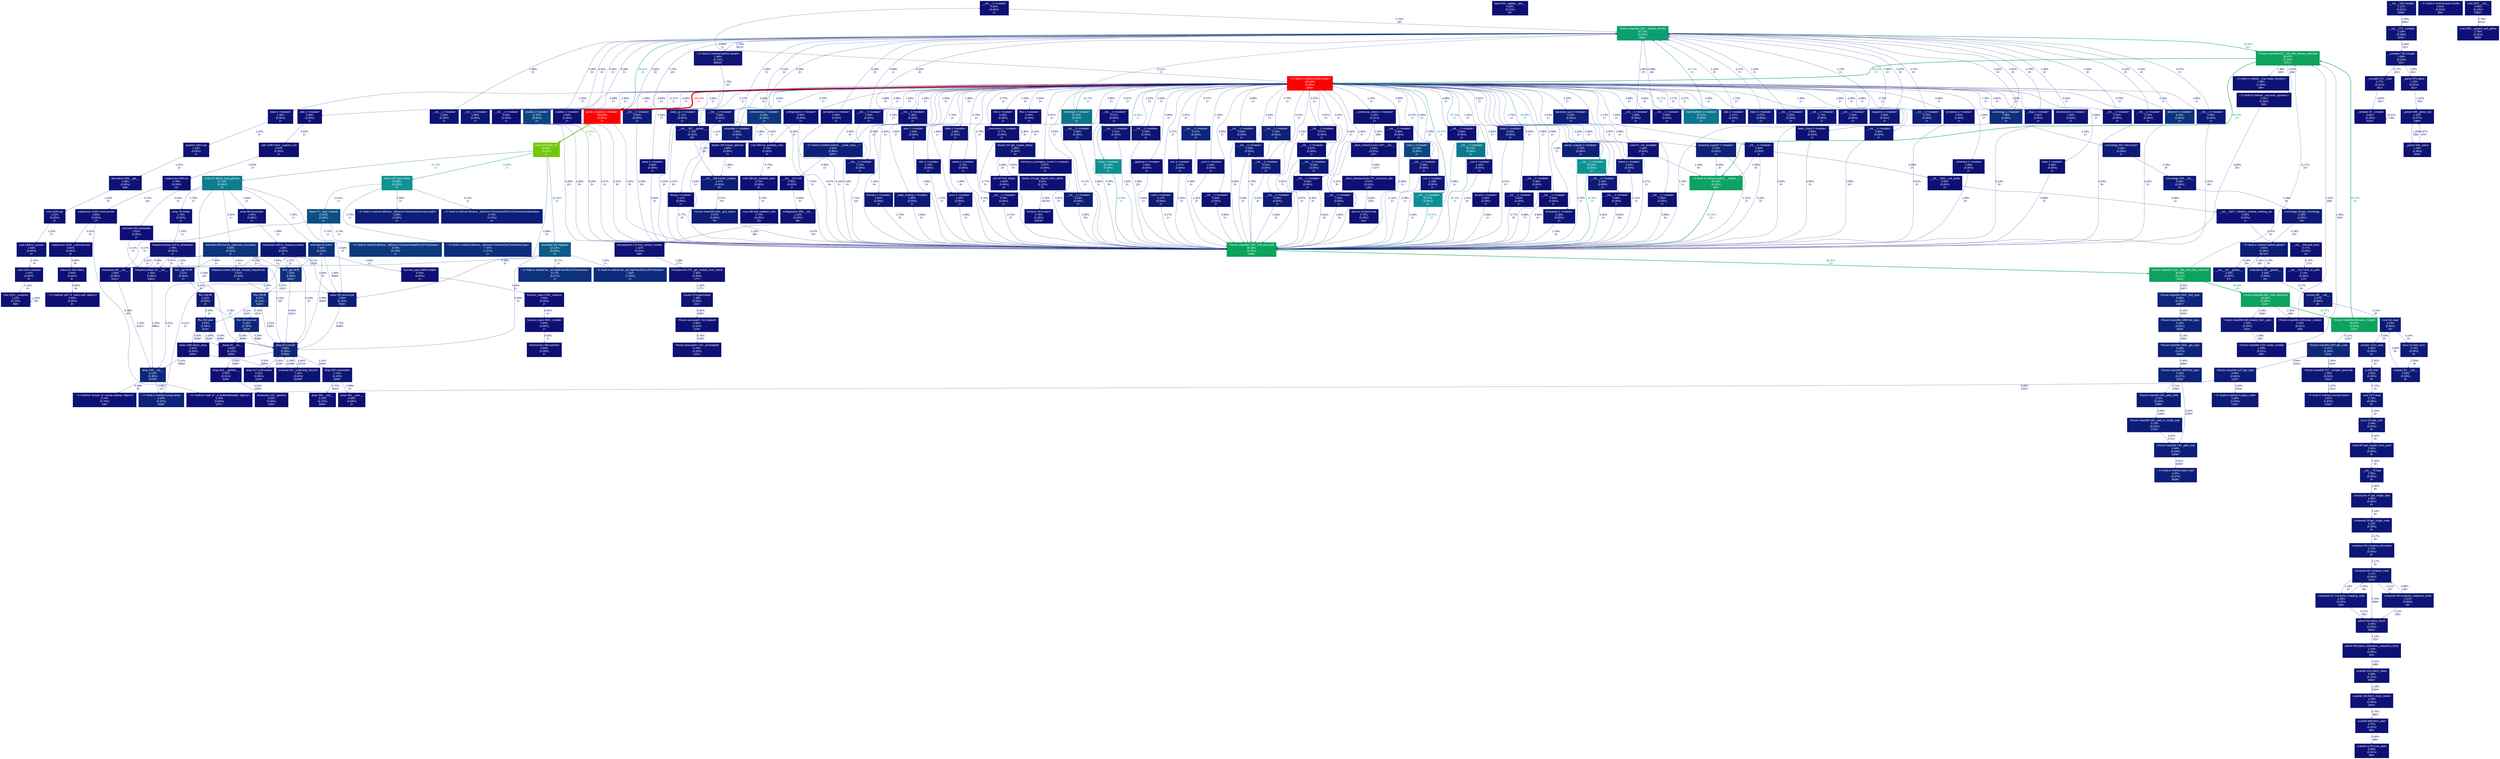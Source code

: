 digraph {
	graph [fontname=Arial, nodesep=0.125, ranksep=0.25];
	node [fontcolor=white, fontname=Arial, height=0, shape=box, style=filled, width=0];
	edge [fontname=Arial];
	23 [color="#0d1074", fontcolor="#ffffff", fontsize="10.00", label="__init__:1:<module>\n0.80%\n(0.00%)\n1×", tooltip="/work/pi_ccapano_umassd_edu/nperla_umassd_edu/envs/pycbc/lib/python3.11/site-packages/numpy/core/__init__.py"];
	23 -> 346 [arrowsize="0.35", color="#0d1074", fontcolor="#0d1074", fontsize="10.00", label="0.70%\n19×", labeldistance="0.50", penwidth="0.50"];
	34 [color="#0d1074", fontcolor="#ffffff", fontsize="10.00", label="<frozen posixpath>:421:_joinrealpath\n0.79%\n(0.19%)\n1101×", tooltip="<frozen posixpath>"];
	35 [color="#0d1074", fontcolor="#ffffff", fontsize="10.00", label="<frozen posixpath>:412:realpath\n0.85%\n(0.02%)\n1100×", tooltip="<frozen posixpath>"];
	35 -> 34 [arrowsize="0.35", color="#0d1074", fontcolor="#0d1074", fontsize="10.00", label="0.79%\n1100×", labeldistance="0.50", penwidth="0.50"];
	36 [color="#0d1274", fontcolor="#ffffff", fontsize="10.00", label="inspect:973:getmodule\n1.30%\n(0.09%)\n202×", tooltip="/work/pi_ccapano_umassd_edu/nperla_umassd_edu/envs/pycbc/lib/python3.11/inspect.py"];
	36 -> 35 [arrowsize="0.35", color="#0d1074", fontcolor="#0d1074", fontsize="10.00", label="0.84%\n1092×", labeldistance="0.50", penwidth="0.50"];
	82 [color="#0d1575", fontcolor="#ffffff", fontsize="10.00", label="libutils:157:get_ctypes_library\n1.90%\n(0.00%)\n5×", tooltip="/work/pi_ccapano_umassd_edu/nperla_umassd_edu/envs/pycbc/lib/python3.11/site-packages/pycbc/libutils.py"];
	82 -> 83 [arrowsize="0.35", color="#0d1174", fontcolor="#0d1174", fontsize="10.00", label="0.91%\n5×", labeldistance="0.50", penwidth="0.50"];
	82 -> 3479 [arrowsize="0.35", color="#0d0f74", fontcolor="#0d0f74", fontsize="10.00", label="0.66%\n3×", labeldistance="0.50", penwidth="0.50"];
	83 [color="#0d1174", fontcolor="#ffffff", fontsize="10.00", label="libutils:124:get_libpath_from_dirlist\n0.91%\n(0.12%)\n5×", tooltip="/work/pi_ccapano_umassd_edu/nperla_umassd_edu/envs/pycbc/lib/python3.11/site-packages/pycbc/libutils.py"];
	83 -> 96 [arrowsize="0.35", color="#0d1074", fontcolor="#0d1074", fontsize="10.00", label="0.76%\n18276×", labeldistance="0.50", penwidth="0.50"];
	86 [color="#0d1074", fontcolor="#ffffff", fontsize="10.00", label="__init__:2117:find_on_path\n0.74%\n(0.03%)\n172×", tooltip="/work/pi_ccapano_umassd_edu/nperla_umassd_edu/envs/pycbc/lib/python3.11/site-packages/pkg_resources/__init__.py"];
	96 [color="#0d1074", fontcolor="#ffffff", fontsize="10.00", label="fnmatch:19:fnmatch\n0.76%\n(0.28%)\n18276×", tooltip="/work/pi_ccapano_umassd_edu/nperla_umassd_edu/envs/pycbc/lib/python3.11/fnmatch.py"];
	121 [color="#0d317d", fontcolor="#ffffff", fontsize="10.00", label="detector:1:<module>\n8.15%\n(0.00%)\n1×", tooltip="/work/pi_ccapano_umassd_edu/nperla_umassd_edu/envs/pycbc/lib/python3.11/site-packages/pycbc/detector.py"];
	121 -> 346 [arrowsize="0.35", color="#0d1c77", fontcolor="#0d1c77", fontsize="10.00", label="3.54%\n4×", labeldistance="0.50", penwidth="0.50"];
	121 -> 1118 [arrowsize="0.35", color="#0d2179", fontcolor="#0d2179", fontsize="10.00", label="4.62%\n2×", labeldistance="0.50", penwidth="0.50"];
	125 [color="#0d1575", fontcolor="#ffffff", fontsize="10.00", label="__init__:1:<module>\n1.98%\n(0.00%)\n1×", tooltip="/work/pi_ccapano_umassd_edu/nperla_umassd_edu/envs/pycbc/lib/python3.11/site-packages/numpy/__init__.py"];
	125 -> 346 [arrowsize="0.35", color="#0d1575", fontcolor="#0d1575", fontsize="10.00", label="1.92%\n17×", labeldistance="0.50", penwidth="0.50"];
	147 [color="#0d0f73", fontcolor="#ffffff", fontsize="10.00", label="utils:1:<module>\n0.58%\n(0.00%)\n1×", tooltip="/work/pi_ccapano_umassd_edu/nperla_umassd_edu/envs/pycbc/lib/python3.11/site-packages/numpy/testing/_private/utils.py"];
	147 -> 3481 [arrowsize="0.35", color="#0d0f73", fontcolor="#0d0f73", fontsize="10.00", label="0.52%\n1×", labeldistance="0.50", penwidth="0.50"];
	180 [color="#0d1174", fontcolor="#ffffff", fontsize="10.00", label="~:0:<built-in method _imp.exec_dynamic>\n1.01%\n(0.38%)\n195×", tooltip="~"];
	180 -> 1118 [arrowsize="0.35", color="#0d1074", fontcolor="#0d1074", fontsize="10.00", label="0.69%\n25×", labeldistance="0.50", penwidth="0.50"];
	183 [color="#0d1375", fontcolor="#ffffff", fontsize="10.00", label="~:0:<built-in method _imp.create_dynamic>\n1.48%\n(1.39%)\n195×", tooltip="~"];
	202 [color="#0d2079", fontcolor="#ffffff", fontsize="10.00", label="~:0:<built-in method builtins.__build_class__>\n4.50%\n(0.88%)\n3267×", tooltip="~"];
	202 -> 3559 [arrowsize="0.35", color="#0d0f73", fontcolor="#0d0f73", fontsize="10.00", label="0.55%\n1×", labeldistance="0.50", penwidth="0.50"];
	296 [color="#0d2379", fontcolor="#ffffff", fontsize="10.00", label="<frozen importlib:1604:find_spec\n5.03%\n(0.27%)\n2159×", tooltip="<frozen importlib._bootstrap_external>"];
	296 -> 336 [arrowsize="0.35", color="#0d1d77", fontcolor="#0d1d77", fontsize="10.00", label="3.71%\n2458×", labeldistance="0.50", penwidth="0.50"];
	296 -> 338 [arrowsize="0.35", color="#0d0e73", fontcolor="#0d0e73", fontsize="10.00", label="0.20%\n2159×", labeldistance="0.50", penwidth="0.50"];
	297 [color="#0d2379", fontcolor="#ffffff", fontsize="10.00", label="<frozen importlib:1464:_get_spec\n5.14%\n(0.07%)\n1564×", tooltip="<frozen importlib._bootstrap_external>"];
	297 -> 296 [arrowsize="0.35", color="#0d2279", fontcolor="#0d2279", fontsize="10.00", label="4.96%\n2069×", labeldistance="0.50", penwidth="0.50"];
	305 [color="#0d2379", fontcolor="#ffffff", fontsize="10.00", label="<frozen importlib:1496:find_spec\n5.16%\n(0.02%)\n1563×", tooltip="<frozen importlib._bootstrap_external>"];
	305 -> 297 [arrowsize="0.35", color="#0d2379", fontcolor="#0d2379", fontsize="10.00", label="5.14%\n1563×", labeldistance="0.50", penwidth="0.50"];
	306 [color="#0d257a", fontcolor="#ffffff", fontsize="10.00", label="<frozen importlib:1054:_find_spec\n5.55%\n(0.19%)\n1567×", tooltip="<frozen importlib._bootstrap>"];
	306 -> 305 [arrowsize="0.35", color="#0d2379", fontcolor="#0d2379", fontsize="10.00", label="5.16%\n1563×", labeldistance="0.50", penwidth="0.50"];
	312 [color="#0d1174", fontcolor="#ffffff", fontsize="10.00", label="<frozen importlib:1239:exec_module\n1.02%\n(0.01%)\n195×", tooltip="<frozen importlib._bootstrap_external>"];
	312 -> 1427 [arrowsize="0.35", color="#0d1174", fontcolor="#0d1174", fontsize="10.00", label="1.01%\n166×", labeldistance="0.50", penwidth="0.50"];
	313 [color="#0ba35e", fontcolor="#ffffff", fontsize="10.00", label="<frozen importlib:666:_load_unlocked\n36.39%\n(0.08%)\n1521×", tooltip="<frozen importlib._bootstrap>"];
	313 -> 312 [arrowsize="0.35", color="#0d1174", fontcolor="#0d1174", fontsize="10.00", label="1.02%\n166×", labeldistance="0.50", penwidth="0.50"];
	313 -> 315 [arrowsize="0.35", color="#0d1676", fontcolor="#0d1676", fontsize="10.00", label="2.16%\n1502×", labeldistance="0.50", penwidth="0.50"];
	313 -> 324 [arrowsize="0.60", color="#0ba35e", fontcolor="#0ba35e", fontsize="10.00", label="36.37%\n9×", labeldistance="1.45", penwidth="1.45"];
	314 [color="#0d1375", fontcolor="#ffffff", fontsize="10.00", label="<frozen importlib:1231:create_module\n1.49%\n(0.01%)\n195×", tooltip="<frozen importlib._bootstrap_external>"];
	314 -> 1427 [arrowsize="0.35", color="#0d1375", fontcolor="#0d1375", fontsize="10.00", label="1.48%\n192×", labeldistance="0.50", penwidth="0.50"];
	315 [color="#0d1676", fontcolor="#ffffff", fontsize="10.00", label="<frozen importlib:566:module_from_spec\n2.16%\n(0.04%)\n1521×", tooltip="<frozen importlib._bootstrap>"];
	315 -> 314 [arrowsize="0.35", color="#0d1375", fontcolor="#0d1375", fontsize="10.00", label="1.49%\n192×", labeldistance="0.50", penwidth="0.50"];
	318 [color="#0d287b", fontcolor="#ffffff", fontsize="10.00", label="<frozen importlib:1007:get_code\n6.11%\n(0.14%)\n1315×", tooltip="<frozen importlib._bootstrap_external>"];
	318 -> 321 [arrowsize="0.35", color="#0d1c77", fontcolor="#0d1c77", fontsize="10.00", label="3.64%\n1315×", labeldistance="0.50", penwidth="0.50"];
	318 -> 327 [arrowsize="0.35", color="#0d1575", fontcolor="#0d1575", fontsize="10.00", label="1.95%\n1315×", labeldistance="0.50", penwidth="0.50"];
	321 [color="#0d1c77", fontcolor="#ffffff", fontsize="10.00", label="<frozen importlib:1127:get_data\n3.64%\n(0.06%)\n1315×", tooltip="<frozen importlib._bootstrap_external>"];
	321 -> 1636 [arrowsize="0.35", color="#0d0e73", fontcolor="#0d0e73", fontsize="10.00", label="0.26%\n1315×", labeldistance="0.50", penwidth="0.50"];
	321 -> 1649 [arrowsize="0.35", color="#0d1b77", fontcolor="#0d1b77", fontsize="10.00", label="3.26%\n1315×", labeldistance="0.50", penwidth="0.50"];
	324 [color="#0ba35e", fontcolor="#ffffff", fontsize="10.00", label="<frozen importlib:934:exec_module\n36.37%\n(0.04%)\n1315×", tooltip="<frozen importlib._bootstrap_external>"];
	324 -> 318 [arrowsize="0.35", color="#0d287b", fontcolor="#0d287b", fontsize="10.00", label="6.11%\n1315×", labeldistance="0.50", penwidth="0.50"];
	324 -> 1427 [arrowsize="0.60", color="#0ba35e", fontcolor="#0ba35e", fontsize="10.00", label="36.32%\n9×", labeldistance="1.45", penwidth="1.45"];
	327 [color="#0d1575", fontcolor="#ffffff", fontsize="10.00", label="<frozen importlib:727:_compile_bytecode\n1.95%\n(0.04%)\n1315×", tooltip="<frozen importlib._bootstrap_external>"];
	327 -> 1729 [arrowsize="0.35", color="#0d1575", fontcolor="#0d1575", fontsize="10.00", label="1.87%\n1315×", labeldistance="0.50", penwidth="0.50"];
	336 [color="#0d1d77", fontcolor="#ffffff", fontsize="10.00", label="<frozen importlib:159:_path_isfile\n3.71%\n(0.02%)\n2458×", tooltip="<frozen importlib._bootstrap_external>"];
	336 -> 337 [arrowsize="0.35", color="#0d1c77", fontcolor="#0d1c77", fontsize="10.00", label="3.69%\n2458×", labeldistance="0.50", penwidth="0.50"];
	337 [color="#0d1d77", fontcolor="#ffffff", fontsize="10.00", label="<frozen importlib:150:_path_is_mode_type\n3.70%\n(0.04%)\n2715×", tooltip="<frozen importlib._bootstrap_external>"];
	337 -> 338 [arrowsize="0.35", color="#0d1c77", fontcolor="#0d1c77", fontsize="10.00", label="3.67%\n2715×", labeldistance="0.50", penwidth="0.50"];
	338 [color="#0d1e78", fontcolor="#ffffff", fontsize="10.00", label="<frozen importlib:140:_path_stat\n3.94%\n(0.04%)\n6359×", tooltip="<frozen importlib._bootstrap_external>"];
	338 -> 1665 [arrowsize="0.35", color="#0d1d78", fontcolor="#0d1d78", fontsize="10.00", label="3.91%\n6359×", labeldistance="0.50", penwidth="0.50"];
	346 [color="#0b9e71", fontcolor="#ffffff", fontsize="10.00", label="<frozen importlib:1207:_handle_fromlist\n32.73%\n(0.09%)\n4941×", tooltip="<frozen importlib._bootstrap>"];
	346 -> 1427 [arrowsize="0.57", color="#0b9e71", fontcolor="#0b9e71", fontsize="10.00", label="32.66%\n61×", labeldistance="1.31", penwidth="1.31"];
	346 -> 2105 [arrowsize="0.35", color="#0d1475", fontcolor="#0d1475", fontsize="10.00", label="1.78%\n9512×", labeldistance="0.50", penwidth="0.50"];
	347 [color="#0ba262", fontcolor="#ffffff", fontsize="10.00", label="~:0:<built-in method builtins.__import__>\n35.55%\n(0.02%)\n849×", tooltip="~"];
	347 -> 1118 [arrowsize="0.60", color="#0ba262", fontcolor="#0ba262", fontsize="10.00", label="35.55%\n15×", labeldistance="1.42", penwidth="1.42"];
	364 [color="#ff0000", fontcolor="#ffffff", fontsize="10.00", label="pycbc_inspiral:1:<module>\n100.00%\n(0.00%)\n1×", tooltip="/work/pi_ccapano_umassd_edu/nperla_umassd_edu/envs/pycbc/bin/pycbc_inspiral"];
	364 -> 346 [arrowsize="0.54", color="#0c9983", fontcolor="#0c9983", fontsize="10.00", label="28.81%\n4×", labeldistance="1.15", penwidth="1.15"];
	364 -> 1118 [arrowsize="0.35", color="#0d2f7d", fontcolor="#0d2f7d", fontsize="10.00", label="7.62%\n5×", labeldistance="0.50", penwidth="0.50"];
	364 -> 2136 [arrowsize="0.80", color="#70c908", fontcolor="#70c908", fontsize="10.00", label="63.46%\n1×", labeldistance="2.54", penwidth="2.54"];
	369 [color="#0d0f74", fontcolor="#ffffff", fontsize="10.00", label="__init__:1:<module>\n0.60%\n(0.00%)\n1×", tooltip="/work/pi_ccapano_umassd_edu/nperla_umassd_edu/envs/pycbc/lib/python3.11/site-packages/numpy/lib/__init__.py"];
	369 -> 346 [arrowsize="0.35", color="#0d0f74", fontcolor="#0d0f74", fontsize="10.00", label="0.59%\n18×", labeldistance="0.50", penwidth="0.50"];
	396 [color="#0d0f74", fontcolor="#ffffff", fontsize="10.00", label="__init__:1:<module>\n0.60%\n(0.00%)\n1×", tooltip="/work/pi_ccapano_umassd_edu/nperla_umassd_edu/envs/pycbc/lib/python3.11/site-packages/h5py/__init__.py"];
	396 -> 346 [arrowsize="0.35", color="#0d0e73", fontcolor="#0d0e73", fontsize="10.00", label="0.31%\n4×", labeldistance="0.50", penwidth="0.50"];
	396 -> 1118 [arrowsize="0.35", color="#0d0e73", fontcolor="#0d0e73", fontsize="10.00", label="0.29%\n5×", labeldistance="0.50", penwidth="0.50"];
	397 [color="#0d1174", fontcolor="#ffffff", fontsize="10.00", label="array:1:<module>\n0.93%\n(0.00%)\n1×", tooltip="/work/pi_ccapano_umassd_edu/nperla_umassd_edu/envs/pycbc/lib/python3.11/site-packages/pycbc/types/array.py"];
	397 -> 1118 [arrowsize="0.35", color="#0d1174", fontcolor="#0d1174", fontsize="10.00", label="0.92%\n3×", labeldistance="0.50", penwidth="0.50"];
	401 [color="#0d1575", fontcolor="#ffffff", fontsize="10.00", label="timeseries:933:to_frequencyseries\n1.94%\n(0.00%)\n1×", tooltip="/work/pi_ccapano_umassd_edu/nperla_umassd_edu/envs/pycbc/lib/python3.11/site-packages/pycbc/types/timeseries.py"];
	401 -> 2211 [arrowsize="0.35", color="#0d0d73", fontcolor="#0d0d73", fontsize="10.00", label="0.15%\n1×", labeldistance="0.50", penwidth="0.50"];
	401 -> 2213 [arrowsize="0.35", color="#0d1375", fontcolor="#0d1375", fontsize="10.00", label="1.57%\n1×", labeldistance="0.50", penwidth="0.50"];
	401 -> 3489 [arrowsize="0.35", color="#0d0d73", fontcolor="#0d0d73", fontsize="10.00", label="0.10%\n2×", labeldistance="0.50", penwidth="0.50"];
	402 [color="#0d1475", fontcolor="#ffffff", fontsize="10.00", label="frequencyseries:437:to_timeseries\n1.76%\n(0.00%)\n1×", tooltip="/work/pi_ccapano_umassd_edu/nperla_umassd_edu/envs/pycbc/lib/python3.11/site-packages/pycbc/types/frequencyseries.py"];
	402 -> 2210 [arrowsize="0.35", color="#0d0e73", fontcolor="#0d0e73", fontsize="10.00", label="0.21%\n1×", labeldistance="0.50", penwidth="0.50"];
	402 -> 2214 [arrowsize="0.35", color="#0d1375", fontcolor="#0d1375", fontsize="10.00", label="1.42%\n1×", labeldistance="0.50", penwidth="0.50"];
	417 [color="#0d0f73", fontcolor="#ffffff", fontsize="10.00", label="mkl:1:<module>\n0.50%\n(0.00%)\n1×", tooltip="/work/pi_ccapano_umassd_edu/nperla_umassd_edu/envs/pycbc/lib/python3.11/site-packages/pycbc/fft/mkl.py"];
	417 -> 82 [arrowsize="0.35", color="#0d1274", fontcolor="#0d1274", fontsize="10.00", label="1.36%\n3×", labeldistance="0.50", penwidth="0.50"];
	418 [color="#0d1475", fontcolor="#ffffff", fontsize="10.00", label="__init__:1:<module>\n1.63%\n(0.00%)\n1×", tooltip="/work/pi_ccapano_umassd_edu/nperla_umassd_edu/envs/pycbc/lib/python3.11/site-packages/astropy/__init__.py"];
	418 -> 202 [arrowsize="0.35", color="#0d0f73", fontcolor="#0d0f73", fontsize="10.00", label="0.55%\n4×", labeldistance="0.50", penwidth="0.50"];
	418 -> 346 [arrowsize="0.35", color="#0d1074", fontcolor="#0d1074", fontsize="10.00", label="0.90%\n1×", labeldistance="0.50", penwidth="0.50"];
	418 -> 1118 [arrowsize="0.35", color="#0d0d73", fontcolor="#0d0d73", fontsize="10.00", label="0.16%\n4×", labeldistance="0.50", penwidth="0.50"];
	419 [color="#0d0f73", fontcolor="#ffffff", fontsize="10.00", label="fftw:1:<module>\n0.54%\n(0.00%)\n1×", tooltip="/work/pi_ccapano_umassd_edu/nperla_umassd_edu/envs/pycbc/lib/python3.11/site-packages/pycbc/fft/fftw.py"];
	419 -> 82 [arrowsize="0.35", color="#0d0f73", fontcolor="#0d0f73", fontsize="10.00", label="0.54%\n2×", labeldistance="0.50", penwidth="0.50"];
	420 [color="#0c748d", fontcolor="#ffffff", fontsize="10.00", label="eventmgr:1:<module>\n20.19%\n(0.00%)\n1×", tooltip="/work/pi_ccapano_umassd_edu/nperla_umassd_edu/envs/pycbc/lib/python3.11/site-packages/pycbc/events/eventmgr.py"];
	420 -> 346 [arrowsize="0.35", color="#0d4582", fontcolor="#0d4582", fontsize="10.00", label="12.02%\n2×", labeldistance="0.50", penwidth="0.50"];
	420 -> 1118 [arrowsize="0.35", color="#0d317d", fontcolor="#0d317d", fontsize="10.00", label="8.17%\n1×", labeldistance="0.50", penwidth="0.50"];
	421 [color="#0c778e", fontcolor="#ffffff", fontsize="10.00", label="matchedfilter:1:<module>\n20.71%\n(0.00%)\n1×", tooltip="/work/pi_ccapano_umassd_edu/nperla_umassd_edu/envs/pycbc/lib/python3.11/site-packages/pycbc/filter/matchedfilter.py"];
	421 -> 346 [arrowsize="0.46", color="#0c778e", fontcolor="#0c778e", fontsize="10.00", label="20.71%\n5×", labeldistance="0.83", penwidth="0.83"];
	423 [color="#0d1074", fontcolor="#ffffff", fontsize="10.00", label="configuration:1:<module>\n0.86%\n(0.00%)\n1×", tooltip="/work/pi_ccapano_umassd_edu/nperla_umassd_edu/envs/pycbc/lib/python3.11/site-packages/astropy/config/configuration.py"];
	423 -> 346 [arrowsize="0.35", color="#0d0e73", fontcolor="#0d0e73", fontsize="10.00", label="0.29%\n2×", labeldistance="0.50", penwidth="0.50"];
	423 -> 1118 [arrowsize="0.35", color="#0d0f73", fontcolor="#0d0f73", fontsize="10.00", label="0.57%\n4×", labeldistance="0.50", penwidth="0.50"];
	424 [color="#0d1274", fontcolor="#ffffff", fontsize="10.00", label="configuration:258:__init__\n1.24%\n(0.00%)\n48×", tooltip="/work/pi_ccapano_umassd_edu/nperla_umassd_edu/envs/pycbc/lib/python3.11/site-packages/astropy/config/configuration.py"];
	424 -> 2218 [arrowsize="0.35", color="#0d1274", fontcolor="#0d1274", fontsize="10.00", label="1.23%\n48×", labeldistance="0.50", penwidth="0.50"];
	437 [color="#0d1976", fontcolor="#ffffff", fontsize="10.00", label="formats:1:<module>\n2.84%\n(0.00%)\n1×", tooltip="/work/pi_ccapano_umassd_edu/nperla_umassd_edu/envs/pycbc/lib/python3.11/site-packages/astropy/time/formats.py"];
	437 -> 1118 [arrowsize="0.35", color="#0d1876", fontcolor="#0d1876", fontsize="10.00", label="2.75%\n3×", labeldistance="0.50", penwidth="0.50"];
	449 [color="#0d1174", fontcolor="#ffffff", fontsize="10.00", label="astrophys:1:<module>\n0.99%\n(0.00%)\n1×", tooltip="/work/pi_ccapano_umassd_edu/nperla_umassd_edu/envs/pycbc/lib/python3.11/site-packages/astropy/units/astrophys.py"];
	449 -> 346 [arrowsize="0.35", color="#0d0e73", fontcolor="#0d0e73", fontsize="10.00", label="0.28%\n2×", labeldistance="0.50", penwidth="0.50"];
	449 -> 1118 [arrowsize="0.35", color="#0d0d73", fontcolor="#0d0d73", fontsize="10.00", label="0.13%\n1×", labeldistance="0.50", penwidth="0.50"];
	449 -> 6608 [arrowsize="0.35", color="#0d0e73", fontcolor="#0d0e73", fontsize="10.00", label="0.35%\n1×", labeldistance="0.50", penwidth="0.50"];
	463 [color="#0d1977", fontcolor="#ffffff", fontsize="10.00", label="__init__:1:<module>\n2.95%\n(0.00%)\n1×", tooltip="/work/pi_ccapano_umassd_edu/nperla_umassd_edu/envs/pycbc/lib/python3.11/site-packages/astropy/coordinates/builtin_frames/__init__.py"];
	463 -> 346 [arrowsize="0.35", color="#0d0e73", fontcolor="#0d0e73", fontsize="10.00", label="0.27%\n2×", labeldistance="0.50", penwidth="0.50"];
	463 -> 1118 [arrowsize="0.35", color="#0d1876", fontcolor="#0d1876", fontsize="10.00", label="2.67%\n16×", labeldistance="0.50", penwidth="0.50"];
	466 [color="#0d1676", fontcolor="#ffffff", fontsize="10.00", label="utils:1:<module>\n2.17%\n(0.00%)\n1×", tooltip="/work/pi_ccapano_umassd_edu/nperla_umassd_edu/envs/pycbc/lib/python3.11/site-packages/astropy/coordinates/builtin_frames/utils.py"];
	466 -> 346 [arrowsize="0.35", color="#0d1675", fontcolor="#0d1675", fontsize="10.00", label="2.10%\n3×", labeldistance="0.50", penwidth="0.50"];
	467 [color="#0d1575", fontcolor="#ffffff", fontsize="10.00", label="__init__:1:<module>\n2.03%\n(0.00%)\n1×", tooltip="/work/pi_ccapano_umassd_edu/nperla_umassd_edu/envs/pycbc/lib/python3.11/site-packages/astropy/table/__init__.py"];
	467 -> 1118 [arrowsize="0.35", color="#0d1475", fontcolor="#0d1475", fontsize="10.00", label="1.83%\n12×", labeldistance="0.50", penwidth="0.50"];
	468 [color="#0d1575", fontcolor="#ffffff", fontsize="10.00", label="iers:1:<module>\n2.07%\n(0.00%)\n1×", tooltip="/work/pi_ccapano_umassd_edu/nperla_umassd_edu/envs/pycbc/lib/python3.11/site-packages/astropy/utils/iers/iers.py"];
	468 -> 1118 [arrowsize="0.35", color="#0d1575", fontcolor="#0d1575", fontsize="10.00", label="2.04%\n1×", labeldistance="0.50", penwidth="0.50"];
	477 [color="#0d0f74", fontcolor="#ffffff", fontsize="10.00", label="__init__:1:<module>\n0.65%\n(0.00%)\n1×", tooltip="/work/pi_ccapano_umassd_edu/nperla_umassd_edu/envs/pycbc/lib/python3.11/site-packages/astropy/io/ascii/__init__.py"];
	477 -> 1118 [arrowsize="0.35", color="#0d0f74", fontcolor="#0d0f74", fontsize="10.00", label="0.64%\n13×", labeldistance="0.50", penwidth="0.50"];
	507 [color="#0d1876", fontcolor="#ffffff", fontsize="10.00", label="__init__:1:<module>\n2.66%\n(0.00%)\n1×", tooltip="/work/pi_ccapano_umassd_edu/nperla_umassd_edu/envs/pycbc/lib/python3.11/site-packages/scipy/optimize/__init__.py"];
	507 -> 1118 [arrowsize="0.35", color="#0d1876", fontcolor="#0d1876", fontsize="10.00", label="2.59%\n14×", labeldistance="0.50", penwidth="0.50"];
	508 [color="#0d4582", fontcolor="#ffffff", fontsize="10.00", label="pnutils:1:<module>\n11.97%\n(0.00%)\n1×", tooltip="/work/pi_ccapano_umassd_edu/nperla_umassd_edu/envs/pycbc/lib/python3.11/site-packages/pycbc/pnutils.py"];
	508 -> 346 [arrowsize="0.35", color="#0d377f", fontcolor="#0d377f", fontsize="10.00", label="9.30%\n2×", labeldistance="0.50", penwidth="0.50"];
	508 -> 1118 [arrowsize="0.35", color="#0d1876", fontcolor="#0d1876", fontsize="10.00", label="2.67%\n1×", labeldistance="0.50", penwidth="0.50"];
	510 [color="#0d1174", fontcolor="#ffffff", fontsize="10.00", label="_minimize:1:<module>\n1.09%\n(0.00%)\n1×", tooltip="/work/pi_ccapano_umassd_edu/nperla_umassd_edu/envs/pycbc/lib/python3.11/site-packages/scipy/optimize/_minimize.py"];
	510 -> 1118 [arrowsize="0.35", color="#0d1174", fontcolor="#0d1174", fontsize="10.00", label="1.09%\n9×", labeldistance="0.50", penwidth="0.50"];
	518 [color="#0d377f", fontcolor="#ffffff", fontsize="10.00", label="conversions:1:<module>\n9.29%\n(0.00%)\n1×", tooltip="/work/pi_ccapano_umassd_edu/nperla_umassd_edu/envs/pycbc/lib/python3.11/site-packages/pycbc/conversions.py"];
	518 -> 346 [arrowsize="0.35", color="#0d0d73", fontcolor="#0d0d73", fontsize="10.00", label="0.12%\n1×", labeldistance="0.50", penwidth="0.50"];
	518 -> 1118 [arrowsize="0.35", color="#0d2e7c", fontcolor="#0d2e7c", fontsize="10.00", label="7.50%\n2×", labeldistance="0.50", penwidth="0.50"];
	518 -> 7459 [arrowsize="0.35", color="#0d1475", fontcolor="#0d1475", fontsize="10.00", label="1.66%\n2×", labeldistance="0.50", penwidth="0.50"];
	526 [color="#0d1274", fontcolor="#ffffff", fontsize="10.00", label="base:1:<module>\n1.30%\n(0.00%)\n1×", tooltip="/work/pi_ccapano_umassd_edu/nperla_umassd_edu/envs/pycbc/lib/python3.11/site-packages/astropy/cosmology/flrw/base.py"];
	526 -> 3594 [arrowsize="0.35", color="#0d1274", fontcolor="#0d1274", fontsize="10.00", label="1.22%\n2×", labeldistance="0.50", penwidth="0.50"];
	528 [color="#0d1174", fontcolor="#ffffff", fontsize="10.00", label="fitting:1:<module>\n1.11%\n(0.00%)\n1×", tooltip="/work/pi_ccapano_umassd_edu/nperla_umassd_edu/envs/pycbc/lib/python3.11/site-packages/astropy/modeling/fitting.py"];
	528 -> 1118 [arrowsize="0.35", color="#0d1074", fontcolor="#0d1074", fontsize="10.00", label="0.77%\n3×", labeldistance="0.50", penwidth="0.50"];
	537 [color="#0d0f74", fontcolor="#ffffff", fontsize="10.00", label="models:1:<module>\n0.60%\n(0.00%)\n1×", tooltip="/work/pi_ccapano_umassd_edu/nperla_umassd_edu/envs/pycbc/lib/python3.11/site-packages/astropy/modeling/models.py"];
	537 -> 346 [arrowsize="0.35", color="#0d0e73", fontcolor="#0d0e73", fontsize="10.00", label="0.19%\n1×", labeldistance="0.50", penwidth="0.50"];
	537 -> 1118 [arrowsize="0.35", color="#0d0e73", fontcolor="#0d0e73", fontsize="10.00", label="0.41%\n8×", labeldistance="0.50", penwidth="0.50"];
	546 [color="#0d1375", fontcolor="#ffffff", fontsize="10.00", label="__init__:1:<module>\n1.60%\n(0.00%)\n1×", tooltip="/work/pi_ccapano_umassd_edu/nperla_umassd_edu/envs/pycbc/lib/python3.11/site-packages/pkg_resources/__init__.py"];
	546 -> 347 [arrowsize="0.35", color="#0d0e73", fontcolor="#0d0e73", fontsize="10.00", label="0.39%\n5×", labeldistance="0.50", penwidth="0.50"];
	546 -> 1118 [arrowsize="0.35", color="#0d0e73", fontcolor="#0d0e73", fontsize="10.00", label="0.22%\n2×", labeldistance="0.50", penwidth="0.50"];
	546 -> 3821 [arrowsize="0.35", color="#0d1074", fontcolor="#0d1074", fontsize="10.00", label="0.90%\n2×", labeldistance="0.50", penwidth="0.50"];
	552 [color="#0d1c77", fontcolor="#ffffff", fontsize="10.00", label="__init__:1:<module>\n3.62%\n(0.00%)\n1×", tooltip="/work/pi_ccapano_umassd_edu/nperla_umassd_edu/envs/pycbc/lib/python3.11/site-packages/scipy/signal/__init__.py"];
	552 -> 346 [arrowsize="0.35", color="#0d0e73", fontcolor="#0d0e73", fontsize="10.00", label="0.32%\n3×", labeldistance="0.50", penwidth="0.50"];
	552 -> 1118 [arrowsize="0.35", color="#0d1b77", fontcolor="#0d1b77", fontsize="10.00", label="3.29%\n14×", labeldistance="0.50", penwidth="0.50"];
	553 [color="#0d1c77", fontcolor="#ffffff", fontsize="10.00", label="resample:1:<module>\n3.64%\n(0.00%)\n1×", tooltip="/work/pi_ccapano_umassd_edu/nperla_umassd_edu/envs/pycbc/lib/python3.11/site-packages/pycbc/filter/resample.py"];
	553 -> 1118 [arrowsize="0.35", color="#0d1c77", fontcolor="#0d1c77", fontsize="10.00", label="3.63%\n1×", labeldistance="0.50", penwidth="0.50"];
	564 [color="#0d1876", fontcolor="#ffffff", fontsize="10.00", label="__init__:1:<module>\n2.78%\n(0.00%)\n1×", tooltip="/work/pi_ccapano_umassd_edu/nperla_umassd_edu/envs/pycbc/lib/python3.11/site-packages/scipy/stats/__init__.py"];
	564 -> 1118 [arrowsize="0.35", color="#0d1876", fontcolor="#0d1876", fontsize="10.00", label="2.70%\n13×", labeldistance="0.50", penwidth="0.50"];
	565 [color="#0d1676", fontcolor="#ffffff", fontsize="10.00", label="_stats_py:1:<module>\n2.17%\n(0.00%)\n1×", tooltip="/work/pi_ccapano_umassd_edu/nperla_umassd_edu/envs/pycbc/lib/python3.11/site-packages/scipy/stats/_stats_py.py"];
	565 -> 346 [arrowsize="0.35", color="#0d1475", fontcolor="#0d1475", fontsize="10.00", label="1.72%\n10×", labeldistance="0.50", penwidth="0.50"];
	565 -> 1118 [arrowsize="0.35", color="#0d0e73", fontcolor="#0d0e73", fontsize="10.00", label="0.22%\n3×", labeldistance="0.50", penwidth="0.50"];
	567 [color="#0d1274", fontcolor="#ffffff", fontsize="10.00", label="_continuous_distns:1:<module>\n1.22%\n(0.01%)\n1×", tooltip="/work/pi_ccapano_umassd_edu/nperla_umassd_edu/envs/pycbc/lib/python3.11/site-packages/scipy/stats/_continuous_distns.py"];
	567 -> 1118 [arrowsize="0.35", color="#0d0d73", fontcolor="#0d0d73", fontsize="10.00", label="0.11%\n3×", labeldistance="0.50", penwidth="0.50"];
	567 -> 3007 [arrowsize="0.35", color="#0d1174", fontcolor="#0d1174", fontsize="10.00", label="1.02%\n106×", labeldistance="0.50", penwidth="0.50"];
	568 [color="#0d1375", fontcolor="#ffffff", fontsize="10.00", label="__init__:1:<module>\n1.39%\n(0.00%)\n1×", tooltip="/work/pi_ccapano_umassd_edu/nperla_umassd_edu/envs/pycbc/lib/python3.11/site-packages/requests/__init__.py"];
	568 -> 346 [arrowsize="0.35", color="#0d0d73", fontcolor="#0d0d73", fontsize="10.00", label="0.15%\n3×", labeldistance="0.50", penwidth="0.50"];
	568 -> 1118 [arrowsize="0.35", color="#0d1274", fontcolor="#0d1274", fontsize="10.00", label="1.24%\n4×", labeldistance="0.50", penwidth="0.50"];
	582 [color="#0d0f74", fontcolor="#ffffff", fontsize="10.00", label="record:1:<module>\n0.60%\n(0.00%)\n1×", tooltip="/work/pi_ccapano_umassd_edu/nperla_umassd_edu/envs/pycbc/lib/python3.11/site-packages/pycbc/io/record.py"];
	582 -> 1118 [arrowsize="0.35", color="#0d0f73", fontcolor="#0d0f73", fontsize="10.00", label="0.58%\n1×", labeldistance="0.50", penwidth="0.50"];
	588 [color="#0d1b77", fontcolor="#ffffff", fontsize="10.00", label="strain:1:<module>\n3.31%\n(0.00%)\n1×", tooltip="/work/pi_ccapano_umassd_edu/nperla_umassd_edu/envs/pycbc/lib/python3.11/site-packages/pycbc/strain/strain.py"];
	588 -> 1118 [arrowsize="0.35", color="#0d1b77", fontcolor="#0d1b77", fontsize="10.00", label="3.31%\n2×", labeldistance="0.50", penwidth="0.50"];
	589 [color="#0d1b77", fontcolor="#ffffff", fontsize="10.00", label="frame:1:<module>\n3.24%\n(0.00%)\n1×", tooltip="/work/pi_ccapano_umassd_edu/nperla_umassd_edu/envs/pycbc/lib/python3.11/site-packages/pycbc/frame/frame.py"];
	589 -> 1118 [arrowsize="0.35", color="#0d1b77", fontcolor="#0d1b77", fontsize="10.00", label="3.24%\n2×", labeldistance="0.50", penwidth="0.50"];
	590 [color="#0d1b77", fontcolor="#ffffff", fontsize="10.00", label="inject:1:<module>\n3.27%\n(0.00%)\n1×", tooltip="/work/pi_ccapano_umassd_edu/nperla_umassd_edu/envs/pycbc/lib/python3.11/site-packages/pycbc/inject/inject.py"];
	590 -> 346 [arrowsize="0.35", color="#0d1b77", fontcolor="#0d1b77", fontsize="10.00", label="3.27%\n7×", labeldistance="0.50", penwidth="0.50"];
	591 [color="#0d1977", fontcolor="#ffffff", fontsize="10.00", label="requests:1:<module>\n2.99%\n(0.00%)\n1×", tooltip="/work/pi_ccapano_umassd_edu/nperla_umassd_edu/envs/pycbc/lib/python3.11/site-packages/igwn_auth_utils/requests.py"];
	591 -> 346 [arrowsize="0.35", color="#0d0e73", fontcolor="#0d0e73", fontsize="10.00", label="0.37%\n3×", labeldistance="0.50", penwidth="0.50"];
	591 -> 1118 [arrowsize="0.35", color="#0d1876", fontcolor="#0d1876", fontsize="10.00", label="2.62%\n4×", labeldistance="0.50", penwidth="0.50"];
	601 [color="#0d1074", fontcolor="#ffffff", fontsize="10.00", label="__init__:1:<module>\n0.85%\n(0.00%)\n1×", tooltip="/work/pi_ccapano_umassd_edu/nperla_umassd_edu/envs/pycbc/lib/python3.11/site-packages/urllib3/__init__.py"];
	601 -> 1118 [arrowsize="0.35", color="#0d1074", fontcolor="#0d1074", fontsize="10.00", label="0.83%\n6×", labeldistance="0.50", penwidth="0.50"];
	615 [color="#0d1174", fontcolor="#ffffff", fontsize="10.00", label="scitokens:1:<module>\n0.92%\n(0.00%)\n1×", tooltip="/work/pi_ccapano_umassd_edu/nperla_umassd_edu/envs/pycbc/lib/python3.11/site-packages/scitokens/scitokens.py"];
	615 -> 346 [arrowsize="0.35", color="#0d0e73", fontcolor="#0d0e73", fontsize="10.00", label="0.41%\n5×", labeldistance="0.50", penwidth="0.50"];
	615 -> 1118 [arrowsize="0.35", color="#0d0f73", fontcolor="#0d0f73", fontsize="10.00", label="0.51%\n2×", labeldistance="0.50", penwidth="0.50"];
	687 [color="#0d1174", fontcolor="#ffffff", fontsize="10.00", label="bank_chisq:1:<module>\n0.95%\n(0.00%)\n1×", tooltip="/work/pi_ccapano_umassd_edu/nperla_umassd_edu/envs/pycbc/lib/python3.11/site-packages/pycbc/vetoes/bank_chisq.py"];
	687 -> 1118 [arrowsize="0.35", color="#0d1174", fontcolor="#0d1174", fontsize="10.00", label="0.95%\n1×", labeldistance="0.50", penwidth="0.50"];
	709 [color="#0d1074", fontcolor="#ffffff", fontsize="10.00", label="bank:1:<module>\n0.68%\n(0.00%)\n1×", tooltip="/work/pi_ccapano_umassd_edu/nperla_umassd_edu/envs/pycbc/lib/python3.11/site-packages/pycbc/waveform/bank.py"];
	709 -> 1118 [arrowsize="0.35", color="#0d1074", fontcolor="#0d1074", fontsize="10.00", label="0.68%\n2×", labeldistance="0.50", penwidth="0.50"];
	741 [color="#0d1475", fontcolor="#ffffff", fontsize="10.00", label="distributions:1:<module>\n1.64%\n(0.00%)\n1×", tooltip="/work/pi_ccapano_umassd_edu/nperla_umassd_edu/envs/pycbc/lib/python3.11/site-packages/scipy/stats/distributions.py"];
	741 -> 346 [arrowsize="0.35", color="#0d1375", fontcolor="#0d1375", fontsize="10.00", label="1.50%\n3×", labeldistance="0.50", penwidth="0.50"];
	741 -> 1118 [arrowsize="0.35", color="#0d0d73", fontcolor="#0d0d73", fontsize="10.00", label="0.14%\n3×", labeldistance="0.50", penwidth="0.50"];
	746 [color="#0d1976", fontcolor="#ffffff", fontsize="10.00", label="_peak_finding:1:<module>\n2.80%\n(0.00%)\n1×", tooltip="/work/pi_ccapano_umassd_edu/nperla_umassd_edu/envs/pycbc/lib/python3.11/site-packages/scipy/signal/_peak_finding.py"];
	746 -> 1118 [arrowsize="0.35", color="#0d1976", fontcolor="#0d1976", fontsize="10.00", label="2.80%\n2×", labeldistance="0.50", penwidth="0.50"];
	760 [color="#0d1475", fontcolor="#ffffff", fontsize="10.00", label="qnm:1:<module>\n1.63%\n(0.00%)\n1×", tooltip="/work/pi_ccapano_umassd_edu/nperla_umassd_edu/envs/pycbc/lib/python3.11/site-packages/pykerr/qnm.py"];
	760 -> 1118 [arrowsize="0.35", color="#0d1475", fontcolor="#0d1475", fontsize="10.00", label="1.63%\n1×", labeldistance="0.50", penwidth="0.50"];
	768 [color="#0d1676", fontcolor="#ffffff", fontsize="10.00", label="__init__:1:<module>\n2.20%\n(0.00%)\n1×", tooltip="/work/pi_ccapano_umassd_edu/nperla_umassd_edu/envs/pycbc/lib/python3.11/site-packages/astropy/cosmology/io/__init__.py"];
	768 -> 346 [arrowsize="0.35", color="#0d1676", fontcolor="#0d1676", fontsize="10.00", label="2.20%\n1×", labeldistance="0.50", penwidth="0.50"];
	769 [color="#0d1475", fontcolor="#ffffff", fontsize="10.00", label="__init__:1:<module>\n1.73%\n(0.00%)\n1×", tooltip="/work/pi_ccapano_umassd_edu/nperla_umassd_edu/envs/pycbc/lib/python3.11/site-packages/astropy/modeling/__init__.py"];
	769 -> 346 [arrowsize="0.35", color="#0d1475", fontcolor="#0d1475", fontsize="10.00", label="1.72%\n1×", labeldistance="0.50", penwidth="0.50"];
	770 [color="#0d1475", fontcolor="#ffffff", fontsize="10.00", label="utils:1:<module>\n1.74%\n(0.00%)\n1×", tooltip="/work/pi_ccapano_umassd_edu/nperla_umassd_edu/envs/pycbc/lib/python3.11/site-packages/astropy/cosmology/io/utils.py"];
	770 -> 1118 [arrowsize="0.35", color="#0d1475", fontcolor="#0d1475", fontsize="10.00", label="1.74%\n1×", labeldistance="0.50", penwidth="0.50"];
	771 [color="#0d1575", fontcolor="#ffffff", fontsize="10.00", label="ecsv:1:<module>\n1.94%\n(0.00%)\n1×", tooltip="/work/pi_ccapano_umassd_edu/nperla_umassd_edu/envs/pycbc/lib/python3.11/site-packages/astropy/cosmology/io/ecsv.py"];
	771 -> 1118 [arrowsize="0.35", color="#0d1575", fontcolor="#0d1575", fontsize="10.00", label="1.89%\n1×", labeldistance="0.50", penwidth="0.50"];
	772 [color="#0d1575", fontcolor="#ffffff", fontsize="10.00", label="table:1:<module>\n1.89%\n(0.00%)\n1×", tooltip="/work/pi_ccapano_umassd_edu/nperla_umassd_edu/envs/pycbc/lib/python3.11/site-packages/astropy/cosmology/io/table.py"];
	772 -> 1118 [arrowsize="0.35", color="#0d1475", fontcolor="#0d1475", fontsize="10.00", label="1.84%\n3×", labeldistance="0.50", penwidth="0.50"];
	777 [color="#0d1074", fontcolor="#ffffff", fontsize="10.00", label="__init__:1:<module>\n0.67%\n(0.00%)\n1×", tooltip="/work/pi_ccapano_umassd_edu/nperla_umassd_edu/envs/pycbc/lib/python3.11/site-packages/astropy/nddata/__init__.py"];
	777 -> 202 [arrowsize="0.35", color="#0d0e73", fontcolor="#0d0e73", fontsize="10.00", label="0.33%\n1×", labeldistance="0.50", penwidth="0.50"];
	777 -> 1118 [arrowsize="0.35", color="#0d0e73", fontcolor="#0d0e73", fontsize="10.00", label="0.34%\n5×", labeldistance="0.50", penwidth="0.50"];
	794 [color="#0d1074", fontcolor="#ffffff", fontsize="10.00", label="spline:1:<module>\n0.75%\n(0.00%)\n1×", tooltip="/work/pi_ccapano_umassd_edu/nperla_umassd_edu/envs/pycbc/lib/python3.11/site-packages/astropy/modeling/spline.py"];
	794 -> 1118 [arrowsize="0.35", color="#0d1074", fontcolor="#0d1074", fontsize="10.00", label="0.74%\n1×", labeldistance="0.50", penwidth="0.50"];
	810 [color="#0d1375", fontcolor="#ffffff", fontsize="10.00", label="__init__:1:<module>\n1.40%\n(0.00%)\n1×", tooltip="/work/pi_ccapano_umassd_edu/nperla_umassd_edu/envs/pycbc/lib/python3.11/site-packages/astropy/cosmology/flrw/__init__.py"];
	810 -> 346 [arrowsize="0.35", color="#0d1375", fontcolor="#0d1375", fontsize="10.00", label="1.40%\n1×", labeldistance="0.50", penwidth="0.50"];
	847 [color="#0d1d78", fontcolor="#ffffff", fontsize="10.00", label="__init__:1:<module>\n3.75%\n(0.00%)\n1×", tooltip="/work/pi_ccapano_umassd_edu/nperla_umassd_edu/envs/pycbc/lib/python3.11/site-packages/astropy/cosmology/__init__.py"];
	847 -> 346 [arrowsize="0.35", color="#0d1d78", fontcolor="#0d1d78", fontsize="10.00", label="3.75%\n5×", labeldistance="0.50", penwidth="0.50"];
	855 [color="#0d1074", fontcolor="#ffffff", fontsize="10.00", label="__init__:1:<module>\n0.76%\n(0.00%)\n1×", tooltip="/work/pi_ccapano_umassd_edu/nperla_umassd_edu/envs/pycbc/lib/python3.11/site-packages/scipy/spatial/__init__.py"];
	855 -> 346 [arrowsize="0.35", color="#0d0e73", fontcolor="#0d0e73", fontsize="10.00", label="0.22%\n2×", labeldistance="0.50", penwidth="0.50"];
	855 -> 1118 [arrowsize="0.35", color="#0d0f73", fontcolor="#0d0f73", fontsize="10.00", label="0.54%\n6×", labeldistance="0.50", penwidth="0.50"];
	868 [color="#0d1074", fontcolor="#ffffff", fontsize="10.00", label="_shgo:1:<module>\n0.81%\n(0.00%)\n1×", tooltip="/work/pi_ccapano_umassd_edu/nperla_umassd_edu/envs/pycbc/lib/python3.11/site-packages/scipy/optimize/_shgo.py"];
	868 -> 346 [arrowsize="0.35", color="#0d1074", fontcolor="#0d1074", fontsize="10.00", label="0.78%\n3×", labeldistance="0.50", penwidth="0.50"];
	874 [color="#0d2e7c", fontcolor="#ffffff", fontsize="10.00", label="cosmology:1:<module>\n7.49%\n(0.00%)\n1×", tooltip="/work/pi_ccapano_umassd_edu/nperla_umassd_edu/envs/pycbc/lib/python3.11/site-packages/pycbc/cosmology.py"];
	874 -> 346 [arrowsize="0.35", color="#0d0f73", fontcolor="#0d0f73", fontsize="10.00", label="0.52%\n3×", labeldistance="0.50", penwidth="0.50"];
	874 -> 1118 [arrowsize="0.35", color="#0d1d78", fontcolor="#0d1d78", fontsize="10.00", label="3.76%\n1×", labeldistance="0.50", penwidth="0.50"];
	874 -> 5342 [arrowsize="0.35", color="#0d1a77", fontcolor="#0d1a77", fontsize="10.00", label="3.18%\n1×", labeldistance="0.50", penwidth="0.50"];
	886 [color="#0d1074", fontcolor="#ffffff", fontsize="10.00", label="__init__:1:<module>\n0.76%\n(0.00%)\n1×", tooltip="/work/pi_ccapano_umassd_edu/nperla_umassd_edu/envs/pycbc/lib/python3.11/site-packages/numpy/testing/__init__.py"];
	886 -> 1118 [arrowsize="0.35", color="#0d1074", fontcolor="#0d1074", fontsize="10.00", label="0.71%\n2×", labeldistance="0.50", penwidth="0.50"];
	903 [color="#0d1074", fontcolor="#ffffff", fontsize="10.00", label="_constraints:1:<module>\n0.77%\n(0.00%)\n1×", tooltip="/work/pi_ccapano_umassd_edu/nperla_umassd_edu/envs/pycbc/lib/python3.11/site-packages/scipy/optimize/_constraints.py"];
	903 -> 1118 [arrowsize="0.35", color="#0d1074", fontcolor="#0d1074", fontsize="10.00", label="0.77%\n1×", labeldistance="0.50", penwidth="0.50"];
	904 [color="#0d1074", fontcolor="#ffffff", fontsize="10.00", label="minimize_trustregion_constr:1:<module>\n0.87%\n(0.00%)\n1×", tooltip="/work/pi_ccapano_umassd_edu/nperla_umassd_edu/envs/pycbc/lib/python3.11/site-packages/scipy/optimize/_trustregion_constr/minimize_trustregion_constr.py"];
	904 -> 1118 [arrowsize="0.35", color="#0d1074", fontcolor="#0d1074", fontsize="10.00", label="0.87%\n5×", labeldistance="0.50", penwidth="0.50"];
	938 [color="#0d0f73", fontcolor="#ffffff", fontsize="10.00", label="__init__:1:<module>\n0.52%\n(0.00%)\n1×", tooltip="/work/pi_ccapano_umassd_edu/nperla_umassd_edu/envs/pycbc/lib/python3.11/site-packages/astropy/io/fits/__init__.py"];
	938 -> 346 [arrowsize="0.35", color="#0d0f73", fontcolor="#0d0f73", fontsize="10.00", label="0.44%\n3×", labeldistance="0.50", penwidth="0.50"];
	970 [color="#0d1c77", fontcolor="#ffffff", fontsize="10.00", label="__init__:1:<module>\n3.53%\n(0.00%)\n1×", tooltip="/work/pi_ccapano_umassd_edu/nperla_umassd_edu/envs/pycbc/lib/python3.11/site-packages/astropy/coordinates/__init__.py"];
	970 -> 1118 [arrowsize="0.35", color="#0d1c77", fontcolor="#0d1c77", fontsize="10.00", label="3.52%\n10×", labeldistance="0.50", penwidth="0.50"];
	977 [color="#0d1976", fontcolor="#ffffff", fontsize="10.00", label="__init__:1:<module>\n2.86%\n(0.00%)\n1×", tooltip="/work/pi_ccapano_umassd_edu/nperla_umassd_edu/envs/pycbc/lib/python3.11/site-packages/astropy/time/__init__.py"];
	977 -> 1118 [arrowsize="0.35", color="#0d1976", fontcolor="#0d1976", fontsize="10.00", label="2.85%\n1×", labeldistance="0.50", penwidth="0.50"];
	981 [color="#0d1876", fontcolor="#ffffff", fontsize="10.00", label="__init__:1:<module>\n2.66%\n(0.01%)\n1×", tooltip="/work/pi_ccapano_umassd_edu/nperla_umassd_edu/envs/pycbc/lib/python3.11/site-packages/astropy/units/__init__.py"];
	981 -> 346 [arrowsize="0.35", color="#0d1274", fontcolor="#0d1274", fontsize="10.00", label="1.26%\n2×", labeldistance="0.50", penwidth="0.50"];
	981 -> 1118 [arrowsize="0.35", color="#0d1174", fontcolor="#0d1174", fontsize="10.00", label="1.07%\n6×", labeldistance="0.50", penwidth="0.50"];
	981 -> 6608 [arrowsize="0.35", color="#0d0e73", fontcolor="#0d0e73", fontsize="10.00", label="0.32%\n1×", labeldistance="0.50", penwidth="0.50"];
	986 [color="#0d1274", fontcolor="#ffffff", fontsize="10.00", label="core:1534:cgs\n1.22%\n(0.00%)\n2×", tooltip="/work/pi_ccapano_umassd_edu/nperla_umassd_edu/envs/pycbc/lib/python3.11/site-packages/astropy/units/core.py"];
	986 -> 2655 [arrowsize="0.35", color="#0d1274", fontcolor="#0d1274", fontsize="10.00", label="1.22%\n2×", labeldistance="0.50", penwidth="0.50"];
	999 [color="#0c8f93", fontcolor="#ffffff", fontsize="10.00", label="chisq:1:<module>\n24.38%\n(0.00%)\n1×", tooltip="/work/pi_ccapano_umassd_edu/nperla_umassd_edu/envs/pycbc/lib/python3.11/site-packages/pycbc/vetoes/chisq.py"];
	999 -> 1118 [arrowsize="0.49", color="#0c8f93", fontcolor="#0c8f93", fontsize="10.00", label="24.38%\n1×", labeldistance="0.98", penwidth="0.98"];
	1054 [color="#0d1074", fontcolor="#ffffff", fontsize="10.00", label="__init__:1:<module>\n0.83%\n(0.00%)\n1×", tooltip="/work/pi_ccapano_umassd_edu/nperla_umassd_edu/envs/pycbc/lib/python3.11/site-packages/scipy/sparse/linalg/__init__.py"];
	1054 -> 1118 [arrowsize="0.35", color="#0d1074", fontcolor="#0d1074", fontsize="10.00", label="0.77%\n5×", labeldistance="0.50", penwidth="0.50"];
	1075 [color="#0d1274", fontcolor="#ffffff", fontsize="10.00", label="__init__:1:<module>\n1.30%\n(0.00%)\n1×", tooltip="/work/pi_ccapano_umassd_edu/nperla_umassd_edu/envs/pycbc/lib/python3.11/site-packages/scipy/sparse/__init__.py"];
	1075 -> 346 [arrowsize="0.35", color="#0d1174", fontcolor="#0d1174", fontsize="10.00", label="1.09%\n2×", labeldistance="0.50", penwidth="0.50"];
	1075 -> 1118 [arrowsize="0.35", color="#0d0e73", fontcolor="#0d0e73", fontsize="10.00", label="0.20%\n11×", labeldistance="0.50", penwidth="0.50"];
	1082 [color="#0d1375", fontcolor="#ffffff", fontsize="10.00", label="__init__:1:<module>\n1.51%\n(0.00%)\n1×", tooltip="/work/pi_ccapano_umassd_edu/nperla_umassd_edu/envs/pycbc/lib/python3.11/site-packages/scipy/io/matlab/__init__.py"];
	1082 -> 1118 [arrowsize="0.35", color="#0d1375", fontcolor="#0d1375", fontsize="10.00", label="1.43%\n1×", labeldistance="0.50", penwidth="0.50"];
	1083 [color="#0d1575", fontcolor="#ffffff", fontsize="10.00", label="__init__:1:<module>\n1.89%\n(0.00%)\n1×", tooltip="/work/pi_ccapano_umassd_edu/nperla_umassd_edu/envs/pycbc/lib/python3.11/site-packages/scipy/io/__init__.py"];
	1083 -> 346 [arrowsize="0.35", color="#0d0e73", fontcolor="#0d0e73", fontsize="10.00", label="0.26%\n3×", labeldistance="0.50", penwidth="0.50"];
	1083 -> 1118 [arrowsize="0.35", color="#0d1475", fontcolor="#0d1475", fontsize="10.00", label="1.63%\n6×", labeldistance="0.50", penwidth="0.50"];
	1085 [color="#0d1074", fontcolor="#ffffff", fontsize="10.00", label="_laplacian:1:<module>\n0.84%\n(0.00%)\n1×", tooltip="/work/pi_ccapano_umassd_edu/nperla_umassd_edu/envs/pycbc/lib/python3.11/site-packages/scipy/sparse/csgraph/_laplacian.py"];
	1085 -> 1118 [arrowsize="0.35", color="#0d1074", fontcolor="#0d1074", fontsize="10.00", label="0.84%\n1×", labeldistance="0.50", penwidth="0.50"];
	1090 [color="#0d1a77", fontcolor="#ffffff", fontsize="10.00", label="core:1:<module>\n3.17%\n(0.00%)\n1×", tooltip="/work/pi_ccapano_umassd_edu/nperla_umassd_edu/envs/pycbc/lib/python3.11/site-packages/pycbc/fft/core.py"];
	1090 -> 1118 [arrowsize="0.35", color="#0d1a77", fontcolor="#0d1a77", fontsize="10.00", label="3.17%\n1×", labeldistance="0.50", penwidth="0.50"];
	1116 [color="#0d1c77", fontcolor="#ffffff", fontsize="10.00", label="<frozen importlib:1192:_gcd_import\n3.47%\n(0.00%)\n76×", tooltip="<frozen importlib._bootstrap>"];
	1116 -> 1118 [arrowsize="0.35", color="#0d1b77", fontcolor="#0d1b77", fontsize="10.00", label="3.47%\n76×", labeldistance="0.50", penwidth="0.50"];
	1117 [color="#0d1c77", fontcolor="#ffffff", fontsize="10.00", label="__init__:108:import_module\n3.47%\n(0.00%)\n76×", tooltip="/work/pi_ccapano_umassd_edu/nperla_umassd_edu/envs/pycbc/lib/python3.11/importlib/__init__.py"];
	1117 -> 1116 [arrowsize="0.35", color="#0d1c77", fontcolor="#0d1c77", fontsize="10.00", label="3.47%\n76×", labeldistance="0.50", penwidth="0.50"];
	1118 [color="#0ba35d", fontcolor="#ffffff", fontsize="10.00", label="<frozen importlib:1165:_find_and_load\n36.46%\n(0.12%)\n1648×", tooltip="<frozen importlib._bootstrap>"];
	1118 -> 1309 [arrowsize="0.60", color="#0ba35d", fontcolor="#0ba35d", fontsize="10.00", label="36.45%\n10×", labeldistance="1.46", penwidth="1.46"];
	1129 [color="#0d257a", fontcolor="#ffffff", fontsize="10.00", label="__init__:1:<module>\n5.47%\n(0.00%)\n1×", tooltip="/work/pi_ccapano_umassd_edu/nperla_umassd_edu/envs/pycbc/lib/python3.11/site-packages/pycbc/__init__.py"];
	1129 -> 1118 [arrowsize="0.35", color="#0d247a", fontcolor="#0d247a", fontsize="10.00", label="5.38%\n3×", labeldistance="0.50", penwidth="0.50"];
	1130 [color="#0d2179", fontcolor="#ffffff", fontsize="10.00", label="backend_support:1:<module>\n4.74%\n(0.00%)\n1×", tooltip="/work/pi_ccapano_umassd_edu/nperla_umassd_edu/envs/pycbc/lib/python3.11/site-packages/pycbc/fft/backend_support.py"];
	1130 -> 347 [arrowsize="0.35", color="#0d2179", fontcolor="#0d2179", fontsize="10.00", label="4.63%\n3×", labeldistance="0.50", penwidth="0.50"];
	1130 -> 1118 [arrowsize="0.35", color="#0d0d73", fontcolor="#0d0d73", fontsize="10.00", label="0.11%\n1×", labeldistance="0.50", penwidth="0.50"];
	1137 [color="#0d1274", fontcolor="#ffffff", fontsize="10.00", label="_mio4:1:<module>\n1.33%\n(0.00%)\n1×", tooltip="/work/pi_ccapano_umassd_edu/nperla_umassd_edu/envs/pycbc/lib/python3.11/site-packages/scipy/io/matlab/_mio4.py"];
	1137 -> 1118 [arrowsize="0.35", color="#0d1274", fontcolor="#0d1274", fontsize="10.00", label="1.32%\n2×", labeldistance="0.50", penwidth="0.50"];
	1179 [color="#0d1174", fontcolor="#ffffff", fontsize="10.00", label="__init__:1:<module>\n0.93%\n(0.00%)\n1×", tooltip="/work/pi_ccapano_umassd_edu/nperla_umassd_edu/envs/pycbc/lib/python3.11/site-packages/scitokens/__init__.py"];
	1179 -> 1118 [arrowsize="0.35", color="#0d1174", fontcolor="#0d1174", fontsize="10.00", label="0.93%\n1×", labeldistance="0.50", penwidth="0.50"];
	1195 [color="#0d1a77", fontcolor="#ffffff", fontsize="10.00", label="__init__:1:<module>\n3.09%\n(0.00%)\n1×", tooltip="/work/pi_ccapano_umassd_edu/nperla_umassd_edu/envs/pycbc/lib/python3.11/site-packages/gwdatafind/__init__.py"];
	1195 -> 1118 [arrowsize="0.35", color="#0d1a77", fontcolor="#0d1a77", fontsize="10.00", label="3.09%\n3×", labeldistance="0.50", penwidth="0.50"];
	1198 [color="#0d1b77", fontcolor="#ffffff", fontsize="10.00", label="__init__:1:<module>\n3.29%\n(0.00%)\n1×", tooltip="/work/pi_ccapano_umassd_edu/nperla_umassd_edu/envs/pycbc/lib/python3.11/site-packages/pycbc/inject/__init__.py"];
	1198 -> 1118 [arrowsize="0.35", color="#0d1b77", fontcolor="#0d1b77", fontsize="10.00", label="3.29%\n2×", labeldistance="0.50", penwidth="0.50"];
	1200 [color="#0d1a77", fontcolor="#ffffff", fontsize="10.00", label="__init__:1:<module>\n3.01%\n(0.00%)\n1×", tooltip="/work/pi_ccapano_umassd_edu/nperla_umassd_edu/envs/pycbc/lib/python3.11/site-packages/igwn_auth_utils/__init__.py"];
	1200 -> 1118 [arrowsize="0.35", color="#0d1a77", fontcolor="#0d1a77", fontsize="10.00", label="3.01%\n3×", labeldistance="0.50", penwidth="0.50"];
	1201 [color="#0d1b77", fontcolor="#ffffff", fontsize="10.00", label="__init__:1:<module>\n3.26%\n(0.00%)\n1×", tooltip="/work/pi_ccapano_umassd_edu/nperla_umassd_edu/envs/pycbc/lib/python3.11/site-packages/pycbc/frame/__init__.py"];
	1201 -> 1118 [arrowsize="0.35", color="#0d1b77", fontcolor="#0d1b77", fontsize="10.00", label="3.26%\n2×", labeldistance="0.50", penwidth="0.50"];
	1202 [color="#0d0f73", fontcolor="#ffffff", fontsize="10.00", label="__init__:1:<module>\n0.57%\n(0.00%)\n1×", tooltip="/work/pi_ccapano_umassd_edu/nperla_umassd_edu/envs/pycbc/lib/python3.11/site-packages/pycbc/population/__init__.py"];
	1202 -> 1118 [arrowsize="0.35", color="#0d0f73", fontcolor="#0d0f73", fontsize="10.00", label="0.57%\n7×", labeldistance="0.50", penwidth="0.50"];
	1204 [color="#0d0f74", fontcolor="#ffffff", fontsize="10.00", label="__init__:1:<module>\n0.67%\n(0.00%)\n1×", tooltip="/work/pi_ccapano_umassd_edu/nperla_umassd_edu/envs/pycbc/lib/python3.11/site-packages/pycbc/io/__init__.py"];
	1204 -> 1118 [arrowsize="0.35", color="#0d0f74", fontcolor="#0d0f74", fontsize="10.00", label="0.67%\n2×", labeldistance="0.50", penwidth="0.50"];
	1205 [color="#0d1b77", fontcolor="#ffffff", fontsize="10.00", label="__init__:1:<module>\n3.34%\n(0.00%)\n1×", tooltip="/work/pi_ccapano_umassd_edu/nperla_umassd_edu/envs/pycbc/lib/python3.11/site-packages/pycbc/strain/__init__.py"];
	1205 -> 1118 [arrowsize="0.35", color="#0d1b77", fontcolor="#0d1b77", fontsize="10.00", label="3.34%\n3×", labeldistance="0.50", penwidth="0.50"];
	1207 [color="#0d1174", fontcolor="#ffffff", fontsize="10.00", label="__init__:1:<module>\n0.94%\n(0.00%)\n1×", tooltip="/work/pi_ccapano_umassd_edu/nperla_umassd_edu/envs/pycbc/lib/python3.11/site-packages/pycbc/waveform/__init__.py"];
	1207 -> 1118 [arrowsize="0.35", color="#0d1074", fontcolor="#0d1074", fontsize="10.00", label="0.81%\n5×", labeldistance="0.50", penwidth="0.50"];
	1219 [color="#0d1475", fontcolor="#ffffff", fontsize="10.00", label="__init__:1:<module>\n1.65%\n(0.00%)\n1×", tooltip="/work/pi_ccapano_umassd_edu/nperla_umassd_edu/envs/pycbc/lib/python3.11/site-packages/pykerr/__init__.py"];
	1219 -> 1118 [arrowsize="0.35", color="#0d1475", fontcolor="#0d1475", fontsize="10.00", label="1.65%\n3×", labeldistance="0.50", penwidth="0.50"];
	1235 [color="#0d1074", fontcolor="#ffffff", fontsize="10.00", label="__init__:1:<module>\n0.89%\n(0.00%)\n1×", tooltip="/work/pi_ccapano_umassd_edu/nperla_umassd_edu/envs/pycbc/lib/python3.11/site-packages/scipy/optimize/_trustregion_constr/__init__.py"];
	1235 -> 1118 [arrowsize="0.35", color="#0d1074", fontcolor="#0d1074", fontsize="10.00", label="0.89%\n1×", labeldistance="0.50", penwidth="0.50"];
	1240 [color="#0d4582", fontcolor="#ffffff", fontsize="10.00", label="coinc:1:<module>\n12.00%\n(0.00%)\n1×", tooltip="/work/pi_ccapano_umassd_edu/nperla_umassd_edu/envs/pycbc/lib/python3.11/site-packages/pycbc/events/coinc.py"];
	1240 -> 1118 [arrowsize="0.35", color="#0d4582", fontcolor="#0d4582", fontsize="10.00", label="12.00%\n2×", labeldistance="0.50", penwidth="0.50"];
	1251 [color="#0d1575", fontcolor="#ffffff", fontsize="10.00", label="__init__:1:<module>\n2.09%\n(0.00%)\n1×", tooltip="/work/pi_ccapano_umassd_edu/nperla_umassd_edu/envs/pycbc/lib/python3.11/site-packages/astropy/utils/iers/__init__.py"];
	1251 -> 1118 [arrowsize="0.35", color="#0d1575", fontcolor="#0d1575", fontsize="10.00", label="2.09%\n1×", labeldistance="0.50", penwidth="0.50"];
	1258 [color="#0d1676", fontcolor="#ffffff", fontsize="10.00", label="cirs:1:<module>\n2.19%\n(0.00%)\n1×", tooltip="/work/pi_ccapano_umassd_edu/nperla_umassd_edu/envs/pycbc/lib/python3.11/site-packages/astropy/coordinates/builtin_frames/cirs.py"];
	1258 -> 1118 [arrowsize="0.35", color="#0d1676", fontcolor="#0d1676", fontsize="10.00", label="2.18%\n1×", labeldistance="0.50", penwidth="0.50"];
	1269 [color="#0c8f93", fontcolor="#ffffff", fontsize="10.00", label="__init__:1:<module>\n24.37%\n(0.00%)\n1×", tooltip="/work/pi_ccapano_umassd_edu/nperla_umassd_edu/envs/pycbc/lib/python3.11/site-packages/pycbc/filter/__init__.py"];
	1269 -> 1118 [arrowsize="0.49", color="#0c8f93", fontcolor="#0c8f93", fontsize="10.00", label="24.37%\n2×", labeldistance="0.97", penwidth="0.97"];
	1270 [color="#0d1074", fontcolor="#ffffff", fontsize="10.00", label="__init__:1:<module>\n0.88%\n(0.00%)\n1×", tooltip="/work/pi_ccapano_umassd_edu/nperla_umassd_edu/envs/pycbc/lib/python3.11/site-packages/astropy/config/__init__.py"];
	1270 -> 1118 [arrowsize="0.35", color="#0d1074", fontcolor="#0d1074", fontsize="10.00", label="0.88%\n1×", labeldistance="0.50", penwidth="0.50"];
	1276 [color="#0c778e", fontcolor="#ffffff", fontsize="10.00", label="__init__:1:<module>\n20.70%\n(0.00%)\n1×", tooltip="/work/pi_ccapano_umassd_edu/nperla_umassd_edu/envs/pycbc/lib/python3.11/site-packages/pycbc/events/__init__.py"];
	1276 -> 1118 [arrowsize="0.45", color="#0c778e", fontcolor="#0c778e", fontsize="10.00", label="20.70%\n2×", labeldistance="0.83", penwidth="0.83"];
	1283 [color="#0d1375", fontcolor="#ffffff", fontsize="10.00", label="_mio:1:<module>\n1.42%\n(0.00%)\n1×", tooltip="/work/pi_ccapano_umassd_edu/nperla_umassd_edu/envs/pycbc/lib/python3.11/site-packages/scipy/io/matlab/_mio.py"];
	1283 -> 1118 [arrowsize="0.35", color="#0d1375", fontcolor="#0d1375", fontsize="10.00", label="1.41%\n3×", labeldistance="0.50", penwidth="0.50"];
	1284 [color="#0d1174", fontcolor="#ffffff", fontsize="10.00", label="__init__:1:<module>\n0.96%\n(0.00%)\n1×", tooltip="/work/pi_ccapano_umassd_edu/nperla_umassd_edu/envs/pycbc/lib/python3.11/site-packages/scipy/sparse/csgraph/__init__.py"];
	1284 -> 1118 [arrowsize="0.35", color="#0d1174", fontcolor="#0d1174", fontsize="10.00", label="0.96%\n7×", labeldistance="0.50", penwidth="0.50"];
	1287 [color="#0d0f74", fontcolor="#ffffff", fontsize="10.00", label="__init__:1:<module>\n0.59%\n(0.00%)\n1×", tooltip="/work/pi_ccapano_umassd_edu/nperla_umassd_edu/envs/pycbc/lib/python3.11/site-packages/scipy/sparse/linalg/_isolve/__init__.py"];
	1287 -> 1118 [arrowsize="0.35", color="#0d0f74", fontcolor="#0d0f74", fontsize="10.00", label="0.59%\n6×", labeldistance="0.50", penwidth="0.50"];
	1288 [color="#0d1676", fontcolor="#ffffff", fontsize="10.00", label="timeseries:1:<module>\n2.18%\n(0.00%)\n1×", tooltip="/work/pi_ccapano_umassd_edu/nperla_umassd_edu/envs/pycbc/lib/python3.11/site-packages/pycbc/types/timeseries.py"];
	1288 -> 1118 [arrowsize="0.35", color="#0d1676", fontcolor="#0d1676", fontsize="10.00", label="2.18%\n2×", labeldistance="0.50", penwidth="0.50"];
	1289 [color="#0d1f78", fontcolor="#ffffff", fontsize="10.00", label="backend_cpu:1:<module>\n4.15%\n(0.00%)\n1×", tooltip="/work/pi_ccapano_umassd_edu/nperla_umassd_edu/envs/pycbc/lib/python3.11/site-packages/pycbc/fft/backend_cpu.py"];
	1289 -> 1118 [arrowsize="0.35", color="#0d1a77", fontcolor="#0d1a77", fontsize="10.00", label="3.17%\n1×", labeldistance="0.50", penwidth="0.50"];
	1289 -> 1870 [arrowsize="0.35", color="#0d1174", fontcolor="#0d1174", fontsize="10.00", label="0.97%\n1×", labeldistance="0.50", penwidth="0.50"];
	1292 [color="#0d2179", fontcolor="#ffffff", fontsize="10.00", label="__init__:1:<module>\n4.78%\n(0.00%)\n1×", tooltip="/work/pi_ccapano_umassd_edu/nperla_umassd_edu/envs/pycbc/lib/python3.11/site-packages/pycbc/fft/__init__.py"];
	1292 -> 1118 [arrowsize="0.35", color="#0d2179", fontcolor="#0d2179", fontsize="10.00", label="4.78%\n3×", labeldistance="0.50", penwidth="0.50"];
	1293 [color="#0d2179", fontcolor="#ffffff", fontsize="10.00", label="parser_support:1:<module>\n4.75%\n(0.00%)\n1×", tooltip="/work/pi_ccapano_umassd_edu/nperla_umassd_edu/envs/pycbc/lib/python3.11/site-packages/pycbc/fft/parser_support.py"];
	1293 -> 1118 [arrowsize="0.35", color="#0d2179", fontcolor="#0d2179", fontsize="10.00", label="4.75%\n1×", labeldistance="0.50", penwidth="0.50"];
	1295 [color="#0c9492", fontcolor="#ffffff", fontsize="10.00", label="__init__:1:<module>\n25.36%\n(0.00%)\n1×", tooltip="/work/pi_ccapano_umassd_edu/nperla_umassd_edu/envs/pycbc/lib/python3.11/site-packages/pycbc/vetoes/__init__.py"];
	1295 -> 1118 [arrowsize="0.50", color="#0c9492", fontcolor="#0c9492", fontsize="10.00", label="25.36%\n3×", labeldistance="1.01", penwidth="1.01"];
	1296 [color="#0d1a77", fontcolor="#ffffff", fontsize="10.00", label="__init__:1:<module>\n3.16%\n(0.00%)\n1×", tooltip="/work/pi_ccapano_umassd_edu/nperla_umassd_edu/envs/pycbc/lib/python3.11/site-packages/pycbc/types/__init__.py"];
	1296 -> 1118 [arrowsize="0.35", color="#0d1a77", fontcolor="#0d1a77", fontsize="10.00", label="3.16%\n4×", labeldistance="0.50", penwidth="0.50"];
	1309 [color="#0ba35d", fontcolor="#ffffff", fontsize="10.00", label="<frozen importlib:1120:_find_and_load_unlocked\n36.45%\n(0.11%)\n1584×", tooltip="<frozen importlib._bootstrap>"];
	1309 -> 306 [arrowsize="0.35", color="#0d257a", fontcolor="#0d257a", fontsize="10.00", label="5.55%\n1567×", labeldistance="0.50", penwidth="0.50"];
	1309 -> 313 [arrowsize="0.60", color="#0ba35e", fontcolor="#0ba35e", fontsize="10.00", label="36.39%\n10×", labeldistance="1.46", penwidth="1.46"];
	1309 -> 1427 [arrowsize="0.35", color="#0d4482", fontcolor="#0d4482", fontsize="10.00", label="11.87%\n23×", labeldistance="0.50", penwidth="0.50"];
	1339 [color="#0d0f73", fontcolor="#ffffff", fontsize="10.00", label="base:404:_update__doc__\n0.50%\n(0.01%)\n20×", tooltip="/work/pi_ccapano_umassd_edu/nperla_umassd_edu/envs/pycbc/lib/python3.11/site-packages/astropy/io/registry/base.py"];
	1395 [color="#0d1976", fontcolor="#ffffff", fontsize="10.00", label="connect:13:io_read\n2.93%\n(0.00%)\n8×", tooltip="/work/pi_ccapano_umassd_edu/nperla_umassd_edu/envs/pycbc/lib/python3.11/site-packages/astropy/io/ascii/connect.py"];
	1395 -> 1623 [arrowsize="0.35", color="#0d1976", fontcolor="#0d1976", fontsize="10.00", label="2.92%\n8×", labeldistance="0.50", penwidth="0.50"];
	1427 [color="#0ba35e", fontcolor="#ffffff", fontsize="10.00", label="<frozen importlib:233:_call_with_frames_removed\n36.37%\n(0.03%)\n3757×", tooltip="<frozen importlib._bootstrap>"];
	1427 -> 180 [arrowsize="0.35", color="#0d1174", fontcolor="#0d1174", fontsize="10.00", label="1.01%\n166×", labeldistance="0.50", penwidth="0.50"];
	1427 -> 183 [arrowsize="0.35", color="#0d1375", fontcolor="#0d1375", fontsize="10.00", label="1.48%\n192×", labeldistance="0.50", penwidth="0.50"];
	1427 -> 347 [arrowsize="0.60", color="#0ba262", fontcolor="#0ba262", fontsize="10.00", label="35.53%\n14×", labeldistance="1.42", penwidth="1.42"];
	1427 -> 1453 [arrowsize="0.60", color="#0ba35e", fontcolor="#0ba35e", fontsize="10.00", label="36.32%\n9×", labeldistance="1.45", penwidth="1.45"];
	1443 [color="#0d2379", fontcolor="#ffffff", fontsize="10.00", label="~:0:<built-in method numpy.array>\n5.04%\n(5.02%)\n2558×", tooltip="~"];
	1453 [color="#ff0000", fontcolor="#ffffff", fontsize="10.00", label="~:0:<built-in method builtins.exec>\n100.00%\n(0.46%)\n1686×", tooltip="~"];
	1453 -> 23 [arrowsize="0.35", color="#0d1074", fontcolor="#0d1074", fontsize="10.00", label="0.80%\n1×", labeldistance="0.50", penwidth="0.50"];
	1453 -> 121 [arrowsize="0.35", color="#0d317d", fontcolor="#0d317d", fontsize="10.00", label="8.15%\n1×", labeldistance="0.50", penwidth="0.50"];
	1453 -> 125 [arrowsize="0.35", color="#0d1575", fontcolor="#0d1575", fontsize="10.00", label="1.98%\n1×", labeldistance="0.50", penwidth="0.50"];
	1453 -> 147 [arrowsize="0.35", color="#0d0f73", fontcolor="#0d0f73", fontsize="10.00", label="0.58%\n1×", labeldistance="0.50", penwidth="0.50"];
	1453 -> 364 [arrowsize="1.00", color="#ff0000", fontcolor="#ff0000", fontsize="10.00", label="100.00%\n1×", labeldistance="4.00", penwidth="4.00"];
	1453 -> 369 [arrowsize="0.35", color="#0d0f74", fontcolor="#0d0f74", fontsize="10.00", label="0.60%\n1×", labeldistance="0.50", penwidth="0.50"];
	1453 -> 396 [arrowsize="0.35", color="#0d0f74", fontcolor="#0d0f74", fontsize="10.00", label="0.60%\n1×", labeldistance="0.50", penwidth="0.50"];
	1453 -> 397 [arrowsize="0.35", color="#0d1174", fontcolor="#0d1174", fontsize="10.00", label="0.93%\n1×", labeldistance="0.50", penwidth="0.50"];
	1453 -> 417 [arrowsize="0.35", color="#0d0f73", fontcolor="#0d0f73", fontsize="10.00", label="0.50%\n1×", labeldistance="0.50", penwidth="0.50"];
	1453 -> 418 [arrowsize="0.35", color="#0d1475", fontcolor="#0d1475", fontsize="10.00", label="1.63%\n1×", labeldistance="0.50", penwidth="0.50"];
	1453 -> 419 [arrowsize="0.35", color="#0d0f73", fontcolor="#0d0f73", fontsize="10.00", label="0.54%\n1×", labeldistance="0.50", penwidth="0.50"];
	1453 -> 420 [arrowsize="0.45", color="#0c748d", fontcolor="#0c748d", fontsize="10.00", label="20.19%\n1×", labeldistance="0.81", penwidth="0.81"];
	1453 -> 421 [arrowsize="0.46", color="#0c778e", fontcolor="#0c778e", fontsize="10.00", label="20.71%\n1×", labeldistance="0.83", penwidth="0.83"];
	1453 -> 423 [arrowsize="0.35", color="#0d1074", fontcolor="#0d1074", fontsize="10.00", label="0.86%\n1×", labeldistance="0.50", penwidth="0.50"];
	1453 -> 437 [arrowsize="0.35", color="#0d1976", fontcolor="#0d1976", fontsize="10.00", label="2.84%\n1×", labeldistance="0.50", penwidth="0.50"];
	1453 -> 449 [arrowsize="0.35", color="#0d1174", fontcolor="#0d1174", fontsize="10.00", label="0.99%\n1×", labeldistance="0.50", penwidth="0.50"];
	1453 -> 463 [arrowsize="0.35", color="#0d1977", fontcolor="#0d1977", fontsize="10.00", label="2.95%\n1×", labeldistance="0.50", penwidth="0.50"];
	1453 -> 466 [arrowsize="0.35", color="#0d1676", fontcolor="#0d1676", fontsize="10.00", label="2.17%\n1×", labeldistance="0.50", penwidth="0.50"];
	1453 -> 467 [arrowsize="0.35", color="#0d1575", fontcolor="#0d1575", fontsize="10.00", label="2.03%\n1×", labeldistance="0.50", penwidth="0.50"];
	1453 -> 468 [arrowsize="0.35", color="#0d1575", fontcolor="#0d1575", fontsize="10.00", label="2.07%\n1×", labeldistance="0.50", penwidth="0.50"];
	1453 -> 477 [arrowsize="0.35", color="#0d0f74", fontcolor="#0d0f74", fontsize="10.00", label="0.65%\n1×", labeldistance="0.50", penwidth="0.50"];
	1453 -> 507 [arrowsize="0.35", color="#0d1876", fontcolor="#0d1876", fontsize="10.00", label="2.66%\n1×", labeldistance="0.50", penwidth="0.50"];
	1453 -> 508 [arrowsize="0.35", color="#0d4582", fontcolor="#0d4582", fontsize="10.00", label="11.97%\n1×", labeldistance="0.50", penwidth="0.50"];
	1453 -> 510 [arrowsize="0.35", color="#0d1174", fontcolor="#0d1174", fontsize="10.00", label="1.09%\n1×", labeldistance="0.50", penwidth="0.50"];
	1453 -> 518 [arrowsize="0.35", color="#0d377f", fontcolor="#0d377f", fontsize="10.00", label="9.29%\n1×", labeldistance="0.50", penwidth="0.50"];
	1453 -> 526 [arrowsize="0.35", color="#0d1274", fontcolor="#0d1274", fontsize="10.00", label="1.30%\n1×", labeldistance="0.50", penwidth="0.50"];
	1453 -> 528 [arrowsize="0.35", color="#0d1174", fontcolor="#0d1174", fontsize="10.00", label="1.11%\n1×", labeldistance="0.50", penwidth="0.50"];
	1453 -> 537 [arrowsize="0.35", color="#0d0f74", fontcolor="#0d0f74", fontsize="10.00", label="0.60%\n1×", labeldistance="0.50", penwidth="0.50"];
	1453 -> 546 [arrowsize="0.35", color="#0d1375", fontcolor="#0d1375", fontsize="10.00", label="1.60%\n1×", labeldistance="0.50", penwidth="0.50"];
	1453 -> 552 [arrowsize="0.35", color="#0d1c77", fontcolor="#0d1c77", fontsize="10.00", label="3.62%\n1×", labeldistance="0.50", penwidth="0.50"];
	1453 -> 553 [arrowsize="0.35", color="#0d1c77", fontcolor="#0d1c77", fontsize="10.00", label="3.64%\n1×", labeldistance="0.50", penwidth="0.50"];
	1453 -> 564 [arrowsize="0.35", color="#0d1876", fontcolor="#0d1876", fontsize="10.00", label="2.78%\n1×", labeldistance="0.50", penwidth="0.50"];
	1453 -> 565 [arrowsize="0.35", color="#0d1676", fontcolor="#0d1676", fontsize="10.00", label="2.17%\n1×", labeldistance="0.50", penwidth="0.50"];
	1453 -> 567 [arrowsize="0.35", color="#0d1274", fontcolor="#0d1274", fontsize="10.00", label="1.22%\n1×", labeldistance="0.50", penwidth="0.50"];
	1453 -> 568 [arrowsize="0.35", color="#0d1375", fontcolor="#0d1375", fontsize="10.00", label="1.39%\n1×", labeldistance="0.50", penwidth="0.50"];
	1453 -> 582 [arrowsize="0.35", color="#0d0f74", fontcolor="#0d0f74", fontsize="10.00", label="0.60%\n1×", labeldistance="0.50", penwidth="0.50"];
	1453 -> 588 [arrowsize="0.35", color="#0d1b77", fontcolor="#0d1b77", fontsize="10.00", label="3.31%\n1×", labeldistance="0.50", penwidth="0.50"];
	1453 -> 589 [arrowsize="0.35", color="#0d1b77", fontcolor="#0d1b77", fontsize="10.00", label="3.24%\n1×", labeldistance="0.50", penwidth="0.50"];
	1453 -> 590 [arrowsize="0.35", color="#0d1b77", fontcolor="#0d1b77", fontsize="10.00", label="3.27%\n1×", labeldistance="0.50", penwidth="0.50"];
	1453 -> 591 [arrowsize="0.35", color="#0d1977", fontcolor="#0d1977", fontsize="10.00", label="2.99%\n1×", labeldistance="0.50", penwidth="0.50"];
	1453 -> 601 [arrowsize="0.35", color="#0d1074", fontcolor="#0d1074", fontsize="10.00", label="0.85%\n1×", labeldistance="0.50", penwidth="0.50"];
	1453 -> 615 [arrowsize="0.35", color="#0d1174", fontcolor="#0d1174", fontsize="10.00", label="0.92%\n1×", labeldistance="0.50", penwidth="0.50"];
	1453 -> 687 [arrowsize="0.35", color="#0d1174", fontcolor="#0d1174", fontsize="10.00", label="0.95%\n1×", labeldistance="0.50", penwidth="0.50"];
	1453 -> 709 [arrowsize="0.35", color="#0d1074", fontcolor="#0d1074", fontsize="10.00", label="0.68%\n1×", labeldistance="0.50", penwidth="0.50"];
	1453 -> 741 [arrowsize="0.35", color="#0d1475", fontcolor="#0d1475", fontsize="10.00", label="1.64%\n1×", labeldistance="0.50", penwidth="0.50"];
	1453 -> 746 [arrowsize="0.35", color="#0d1976", fontcolor="#0d1976", fontsize="10.00", label="2.80%\n1×", labeldistance="0.50", penwidth="0.50"];
	1453 -> 760 [arrowsize="0.35", color="#0d1475", fontcolor="#0d1475", fontsize="10.00", label="1.63%\n1×", labeldistance="0.50", penwidth="0.50"];
	1453 -> 768 [arrowsize="0.35", color="#0d1676", fontcolor="#0d1676", fontsize="10.00", label="2.20%\n1×", labeldistance="0.50", penwidth="0.50"];
	1453 -> 769 [arrowsize="0.35", color="#0d1475", fontcolor="#0d1475", fontsize="10.00", label="1.73%\n1×", labeldistance="0.50", penwidth="0.50"];
	1453 -> 770 [arrowsize="0.35", color="#0d1475", fontcolor="#0d1475", fontsize="10.00", label="1.74%\n1×", labeldistance="0.50", penwidth="0.50"];
	1453 -> 771 [arrowsize="0.35", color="#0d1575", fontcolor="#0d1575", fontsize="10.00", label="1.94%\n1×", labeldistance="0.50", penwidth="0.50"];
	1453 -> 772 [arrowsize="0.35", color="#0d1575", fontcolor="#0d1575", fontsize="10.00", label="1.89%\n1×", labeldistance="0.50", penwidth="0.50"];
	1453 -> 777 [arrowsize="0.35", color="#0d1074", fontcolor="#0d1074", fontsize="10.00", label="0.67%\n1×", labeldistance="0.50", penwidth="0.50"];
	1453 -> 794 [arrowsize="0.35", color="#0d1074", fontcolor="#0d1074", fontsize="10.00", label="0.75%\n1×", labeldistance="0.50", penwidth="0.50"];
	1453 -> 810 [arrowsize="0.35", color="#0d1375", fontcolor="#0d1375", fontsize="10.00", label="1.40%\n1×", labeldistance="0.50", penwidth="0.50"];
	1453 -> 847 [arrowsize="0.35", color="#0d1d78", fontcolor="#0d1d78", fontsize="10.00", label="3.75%\n1×", labeldistance="0.50", penwidth="0.50"];
	1453 -> 855 [arrowsize="0.35", color="#0d1074", fontcolor="#0d1074", fontsize="10.00", label="0.76%\n1×", labeldistance="0.50", penwidth="0.50"];
	1453 -> 868 [arrowsize="0.35", color="#0d1074", fontcolor="#0d1074", fontsize="10.00", label="0.81%\n1×", labeldistance="0.50", penwidth="0.50"];
	1453 -> 874 [arrowsize="0.35", color="#0d2e7c", fontcolor="#0d2e7c", fontsize="10.00", label="7.49%\n1×", labeldistance="0.50", penwidth="0.50"];
	1453 -> 886 [arrowsize="0.35", color="#0d1074", fontcolor="#0d1074", fontsize="10.00", label="0.76%\n1×", labeldistance="0.50", penwidth="0.50"];
	1453 -> 903 [arrowsize="0.35", color="#0d1074", fontcolor="#0d1074", fontsize="10.00", label="0.77%\n1×", labeldistance="0.50", penwidth="0.50"];
	1453 -> 904 [arrowsize="0.35", color="#0d1074", fontcolor="#0d1074", fontsize="10.00", label="0.87%\n1×", labeldistance="0.50", penwidth="0.50"];
	1453 -> 938 [arrowsize="0.35", color="#0d0f73", fontcolor="#0d0f73", fontsize="10.00", label="0.52%\n1×", labeldistance="0.50", penwidth="0.50"];
	1453 -> 970 [arrowsize="0.35", color="#0d1c77", fontcolor="#0d1c77", fontsize="10.00", label="3.53%\n1×", labeldistance="0.50", penwidth="0.50"];
	1453 -> 977 [arrowsize="0.35", color="#0d1976", fontcolor="#0d1976", fontsize="10.00", label="2.86%\n1×", labeldistance="0.50", penwidth="0.50"];
	1453 -> 981 [arrowsize="0.35", color="#0d1876", fontcolor="#0d1876", fontsize="10.00", label="2.66%\n1×", labeldistance="0.50", penwidth="0.50"];
	1453 -> 999 [arrowsize="0.49", color="#0c8f93", fontcolor="#0c8f93", fontsize="10.00", label="24.38%\n1×", labeldistance="0.98", penwidth="0.98"];
	1453 -> 1054 [arrowsize="0.35", color="#0d1074", fontcolor="#0d1074", fontsize="10.00", label="0.83%\n1×", labeldistance="0.50", penwidth="0.50"];
	1453 -> 1075 [arrowsize="0.35", color="#0d1274", fontcolor="#0d1274", fontsize="10.00", label="1.30%\n1×", labeldistance="0.50", penwidth="0.50"];
	1453 -> 1082 [arrowsize="0.35", color="#0d1375", fontcolor="#0d1375", fontsize="10.00", label="1.51%\n1×", labeldistance="0.50", penwidth="0.50"];
	1453 -> 1083 [arrowsize="0.35", color="#0d1575", fontcolor="#0d1575", fontsize="10.00", label="1.89%\n1×", labeldistance="0.50", penwidth="0.50"];
	1453 -> 1085 [arrowsize="0.35", color="#0d1074", fontcolor="#0d1074", fontsize="10.00", label="0.84%\n1×", labeldistance="0.50", penwidth="0.50"];
	1453 -> 1090 [arrowsize="0.35", color="#0d1a77", fontcolor="#0d1a77", fontsize="10.00", label="3.17%\n1×", labeldistance="0.50", penwidth="0.50"];
	1453 -> 1129 [arrowsize="0.35", color="#0d257a", fontcolor="#0d257a", fontsize="10.00", label="5.47%\n1×", labeldistance="0.50", penwidth="0.50"];
	1453 -> 1130 [arrowsize="0.35", color="#0d2179", fontcolor="#0d2179", fontsize="10.00", label="4.74%\n1×", labeldistance="0.50", penwidth="0.50"];
	1453 -> 1137 [arrowsize="0.35", color="#0d1274", fontcolor="#0d1274", fontsize="10.00", label="1.33%\n1×", labeldistance="0.50", penwidth="0.50"];
	1453 -> 1179 [arrowsize="0.35", color="#0d1174", fontcolor="#0d1174", fontsize="10.00", label="0.93%\n1×", labeldistance="0.50", penwidth="0.50"];
	1453 -> 1195 [arrowsize="0.35", color="#0d1a77", fontcolor="#0d1a77", fontsize="10.00", label="3.09%\n1×", labeldistance="0.50", penwidth="0.50"];
	1453 -> 1198 [arrowsize="0.35", color="#0d1b77", fontcolor="#0d1b77", fontsize="10.00", label="3.29%\n1×", labeldistance="0.50", penwidth="0.50"];
	1453 -> 1200 [arrowsize="0.35", color="#0d1a77", fontcolor="#0d1a77", fontsize="10.00", label="3.01%\n1×", labeldistance="0.50", penwidth="0.50"];
	1453 -> 1201 [arrowsize="0.35", color="#0d1b77", fontcolor="#0d1b77", fontsize="10.00", label="3.26%\n1×", labeldistance="0.50", penwidth="0.50"];
	1453 -> 1202 [arrowsize="0.35", color="#0d0f73", fontcolor="#0d0f73", fontsize="10.00", label="0.57%\n1×", labeldistance="0.50", penwidth="0.50"];
	1453 -> 1204 [arrowsize="0.35", color="#0d0f74", fontcolor="#0d0f74", fontsize="10.00", label="0.67%\n1×", labeldistance="0.50", penwidth="0.50"];
	1453 -> 1205 [arrowsize="0.35", color="#0d1b77", fontcolor="#0d1b77", fontsize="10.00", label="3.34%\n1×", labeldistance="0.50", penwidth="0.50"];
	1453 -> 1207 [arrowsize="0.35", color="#0d1174", fontcolor="#0d1174", fontsize="10.00", label="0.94%\n1×", labeldistance="0.50", penwidth="0.50"];
	1453 -> 1219 [arrowsize="0.35", color="#0d1475", fontcolor="#0d1475", fontsize="10.00", label="1.65%\n1×", labeldistance="0.50", penwidth="0.50"];
	1453 -> 1235 [arrowsize="0.35", color="#0d1074", fontcolor="#0d1074", fontsize="10.00", label="0.89%\n1×", labeldistance="0.50", penwidth="0.50"];
	1453 -> 1240 [arrowsize="0.35", color="#0d4582", fontcolor="#0d4582", fontsize="10.00", label="12.00%\n1×", labeldistance="0.50", penwidth="0.50"];
	1453 -> 1251 [arrowsize="0.35", color="#0d1575", fontcolor="#0d1575", fontsize="10.00", label="2.09%\n1×", labeldistance="0.50", penwidth="0.50"];
	1453 -> 1258 [arrowsize="0.35", color="#0d1676", fontcolor="#0d1676", fontsize="10.00", label="2.19%\n1×", labeldistance="0.50", penwidth="0.50"];
	1453 -> 1269 [arrowsize="0.49", color="#0c8f93", fontcolor="#0c8f93", fontsize="10.00", label="24.37%\n1×", labeldistance="0.97", penwidth="0.97"];
	1453 -> 1270 [arrowsize="0.35", color="#0d1074", fontcolor="#0d1074", fontsize="10.00", label="0.88%\n1×", labeldistance="0.50", penwidth="0.50"];
	1453 -> 1276 [arrowsize="0.45", color="#0c778e", fontcolor="#0c778e", fontsize="10.00", label="20.70%\n1×", labeldistance="0.83", penwidth="0.83"];
	1453 -> 1283 [arrowsize="0.35", color="#0d1375", fontcolor="#0d1375", fontsize="10.00", label="1.42%\n1×", labeldistance="0.50", penwidth="0.50"];
	1453 -> 1284 [arrowsize="0.35", color="#0d1174", fontcolor="#0d1174", fontsize="10.00", label="0.96%\n1×", labeldistance="0.50", penwidth="0.50"];
	1453 -> 1287 [arrowsize="0.35", color="#0d0f74", fontcolor="#0d0f74", fontsize="10.00", label="0.59%\n1×", labeldistance="0.50", penwidth="0.50"];
	1453 -> 1288 [arrowsize="0.35", color="#0d1676", fontcolor="#0d1676", fontsize="10.00", label="2.18%\n1×", labeldistance="0.50", penwidth="0.50"];
	1453 -> 1289 [arrowsize="0.35", color="#0d1f78", fontcolor="#0d1f78", fontsize="10.00", label="4.15%\n1×", labeldistance="0.50", penwidth="0.50"];
	1453 -> 1292 [arrowsize="0.35", color="#0d2179", fontcolor="#0d2179", fontsize="10.00", label="4.78%\n1×", labeldistance="0.50", penwidth="0.50"];
	1453 -> 1293 [arrowsize="0.35", color="#0d2179", fontcolor="#0d2179", fontsize="10.00", label="4.75%\n1×", labeldistance="0.50", penwidth="0.50"];
	1453 -> 1295 [arrowsize="0.50", color="#0c9492", fontcolor="#0c9492", fontsize="10.00", label="25.36%\n1×", labeldistance="1.01", penwidth="1.01"];
	1453 -> 1296 [arrowsize="0.35", color="#0d1a77", fontcolor="#0d1a77", fontsize="10.00", label="3.16%\n1×", labeldistance="0.50", penwidth="0.50"];
	1510 [color="#0d1375", fontcolor="#ffffff", fontsize="10.00", label="decorators:828:__get__\n1.58%\n(0.00%)\n168×", tooltip="/work/pi_ccapano_umassd_edu/nperla_umassd_edu/envs/pycbc/lib/python3.11/site-packages/astropy/utils/decorators.py"];
	1510 -> 986 [arrowsize="0.35", color="#0d1274", fontcolor="#0d1274", fontsize="10.00", label="1.22%\n2×", labeldistance="0.50", penwidth="0.50"];
	1591 [color="#0d1575", fontcolor="#ffffff", fontsize="10.00", label="_compiler:738:compile\n2.06%\n(0.02%)\n321×", tooltip="/work/pi_ccapano_umassd_edu/nperla_umassd_edu/envs/pycbc/lib/python3.11/re/_compiler.py"];
	1591 -> 3161 [arrowsize="0.35", color="#0d1074", fontcolor="#0d1074", fontsize="10.00", label="0.77%\n321×", labeldistance="0.50", penwidth="0.50"];
	1591 -> 3349 [arrowsize="0.35", color="#0d1274", fontcolor="#0d1274", fontsize="10.00", label="1.25%\n321×", labeldistance="0.50", penwidth="0.50"];
	1593 [color="#0d0f74", fontcolor="#ffffff", fontsize="10.00", label="_compiler:37:_compile\n0.62%\n(0.20%)\n3132×", tooltip="/work/pi_ccapano_umassd_edu/nperla_umassd_edu/envs/pycbc/lib/python3.11/re/_compiler.py"];
	1593 -> 1593 [arrowsize="0.35", color="#0d0f73", fontcolor="#0d0f73", fontsize="10.00", label="0.51%\n730×", labeldistance="0.50", penwidth="0.50"];
	1622 [color="#0d1074", fontcolor="#ffffff", fontsize="10.00", label="subprocess:1165:communicate\n0.89%\n(0.00%)\n17×", tooltip="/work/pi_ccapano_umassd_edu/nperla_umassd_edu/envs/pycbc/lib/python3.11/subprocess.py"];
	1622 -> 1629 [arrowsize="0.35", color="#0d0f74", fontcolor="#0d0f74", fontsize="10.00", label="0.61%\n4×", labeldistance="0.50", penwidth="0.50"];
	1622 -> 1636 [arrowsize="0.35", color="#0d0d73", fontcolor="#0d0d73", fontsize="10.00", label="0.16%\n10×", labeldistance="0.50", penwidth="0.50"];
	1623 [color="#0d1976", fontcolor="#ffffff", fontsize="10.00", label="ui:282:read\n2.92%\n(0.00%)\n8×", tooltip="/work/pi_ccapano_umassd_edu/nperla_umassd_edu/envs/pycbc/lib/python3.11/site-packages/astropy/io/ascii/ui.py"];
	1623 -> 2132 [arrowsize="0.35", color="#0d1876", fontcolor="#0d1876", fontsize="10.00", label="2.72%\n8×", labeldistance="0.50", penwidth="0.50"];
	1629 [color="#0d0f74", fontcolor="#ffffff", fontsize="10.00", label="subprocess:2055:_communicate\n0.61%\n(0.00%)\n4×", tooltip="/work/pi_ccapano_umassd_edu/nperla_umassd_edu/envs/pycbc/lib/python3.11/subprocess.py"];
	1629 -> 3114 [arrowsize="0.35", color="#0d0f74", fontcolor="#0d0f74", fontsize="10.00", label="0.60%\n8×", labeldistance="0.50", penwidth="0.50"];
	1636 [color="#0d1074", fontcolor="#ffffff", fontsize="10.00", label="~:0:<method 'read' of '_io.BufferedReader' objects>\n0.79%\n(0.80%)\n1371×", tooltip="~"];
	1649 [color="#0d1b77", fontcolor="#ffffff", fontsize="10.00", label="~:0:<built-in method io.open_code>\n3.26%\n(3.26%)\n1315×", tooltip="~"];
	1665 [color="#0d1e78", fontcolor="#ffffff", fontsize="10.00", label="~:0:<built-in method posix.stat>\n4.07%\n(4.07%)\n8036×", tooltip="~"];
	1670 [color="#0d1074", fontcolor="#ffffff", fontsize="10.00", label="~:0:<built-in method posix.listdir>\n0.81%\n(0.81%)\n354×", tooltip="~"];
	1729 [color="#0d1575", fontcolor="#ffffff", fontsize="10.00", label="~:0:<built-in method marshal.loads>\n1.87%\n(1.87%)\n1315×", tooltip="~"];
	1827 [color="#0d1676", fontcolor="#ffffff", fontsize="10.00", label="meta:397:get_header_from_yaml\n2.32%\n(0.00%)\n8×", tooltip="/work/pi_ccapano_umassd_edu/nperla_umassd_edu/envs/pycbc/lib/python3.11/site-packages/astropy/table/meta.py"];
	1827 -> 5883 [arrowsize="0.35", color="#0d1676", fontcolor="#0d1676", fontsize="10.00", label="2.30%\n8×", labeldistance="0.50", penwidth="0.50"];
	1865 [color="#0d1375", fontcolor="#ffffff", fontsize="10.00", label="scheme:191:_scheming_function\n1.43%\n(0.82%)\n32048×", tooltip="/work/pi_ccapano_umassd_edu/nperla_umassd_edu/envs/pycbc/lib/python3.11/site-packages/pycbc/scheme.py"];
	1865 -> 3489 [arrowsize="0.35", color="#0d0d73", fontcolor="#0d0d73", fontsize="10.00", label="0.18%\n12188×", labeldistance="0.50", penwidth="0.50"];
	1870 [color="#0d1375", fontcolor="#ffffff", fontsize="10.00", label="core:37:_list_available\n1.43%\n(0.00%)\n2×", tooltip="/work/pi_ccapano_umassd_edu/nperla_umassd_edu/envs/pycbc/lib/python3.11/site-packages/pycbc/fft/core.py"];
	1870 -> 347 [arrowsize="0.35", color="#0d1375", fontcolor="#0d1375", fontsize="10.00", label="1.43%\n4×", labeldistance="0.50", penwidth="0.50"];
	1874 [color="#0d307d", fontcolor="#ffffff", fontsize="10.00", label="estimate:66:welch\n7.92%\n(0.24%)\n1×", tooltip="/work/pi_ccapano_umassd_edu/nperla_umassd_edu/envs/pycbc/lib/python3.11/site-packages/pycbc/psd/estimate.py"];
	1874 -> 1443 [arrowsize="0.35", color="#0d0d73", fontcolor="#0d0d73", fontsize="10.00", label="0.11%\n1×", labeldistance="0.50", penwidth="0.50"];
	1874 -> 2213 [arrowsize="0.35", color="#0d2179", fontcolor="#0d2179", fontsize="10.00", label="4.71%\n1519×", labeldistance="0.50", penwidth="0.50"];
	1874 -> 3457 [arrowsize="0.35", color="#0d0f73", fontcolor="#0d0f73", fontsize="10.00", label="0.54%\n1×", labeldistance="0.50", penwidth="0.50"];
	1874 -> 3489 [arrowsize="0.35", color="#0d0f74", fontcolor="#0d0f74", fontsize="10.00", label="0.59%\n3039×", labeldistance="0.50", penwidth="0.50"];
	1874 -> 7298 [arrowsize="0.35", color="#0d1375", fontcolor="#0d1375", fontsize="10.00", label="1.49%\n4558×", labeldistance="0.50", penwidth="0.50"];
	1875 [color="#0d337e", fontcolor="#ffffff", fontsize="10.00", label="estimate:203:inverse_spectrum_truncation\n8.50%\n(0.01%)\n1×", tooltip="/work/pi_ccapano_umassd_edu/nperla_umassd_edu/envs/pycbc/lib/python3.11/site-packages/pycbc/psd/estimate.py"];
	1875 -> 2210 [arrowsize="0.35", color="#0d0e73", fontcolor="#0d0e73", fontsize="10.00", label="0.38%\n1×", labeldistance="0.50", penwidth="0.50"];
	1875 -> 2211 [arrowsize="0.35", color="#0d0f73", fontcolor="#0d0f73", fontsize="10.00", label="0.57%\n2×", labeldistance="0.50", penwidth="0.50"];
	1875 -> 2213 [arrowsize="0.35", color="#0d1475", fontcolor="#0d1475", fontsize="10.00", label="1.64%\n1×", labeldistance="0.50", penwidth="0.50"];
	1875 -> 2214 [arrowsize="0.35", color="#0d1475", fontcolor="#0d1475", fontsize="10.00", label="1.85%\n1×", labeldistance="0.50", penwidth="0.50"];
	1875 -> 2575 [arrowsize="0.35", color="#0d1c77", fontcolor="#0d1c77", fontsize="10.00", label="3.61%\n1×", labeldistance="0.50", penwidth="0.50"];
	1875 -> 3489 [arrowsize="0.35", color="#0d0d73", fontcolor="#0d0d73", fontsize="10.00", label="0.13%\n13×", labeldistance="0.50", penwidth="0.50"];
	1875 -> 7298 [arrowsize="0.35", color="#0d0e73", fontcolor="#0d0e73", fontsize="10.00", label="0.24%\n4×", labeldistance="0.50", penwidth="0.50"];
	1876 [color="#0c7e8f", fontcolor="#ffffff", fontsize="10.00", label="strain:57:detect_loud_glitches\n21.72%\n(0.06%)\n1×", tooltip="/work/pi_ccapano_umassd_edu/nperla_umassd_edu/envs/pycbc/lib/python3.11/site-packages/pycbc/strain/strain.py"];
	1876 -> 1874 [arrowsize="0.35", color="#0d307d", fontcolor="#0d307d", fontsize="10.00", label="7.92%\n1×", labeldistance="0.50", penwidth="0.50"];
	1876 -> 1875 [arrowsize="0.35", color="#0d337e", fontcolor="#0d337e", fontsize="10.00", label="8.50%\n1×", labeldistance="0.50", penwidth="0.50"];
	1876 -> 2527 [arrowsize="0.35", color="#0d0f74", fontcolor="#0d0f74", fontsize="10.00", label="0.62%\n1×", labeldistance="0.50", penwidth="0.50"];
	1876 -> 3489 [arrowsize="0.35", color="#0d0e73", fontcolor="#0d0e73", fontsize="10.00", label="0.24%\n13×", labeldistance="0.50", penwidth="0.50"];
	1876 -> 3502 [arrowsize="0.35", color="#0d1575", fontcolor="#0d1575", fontsize="10.00", label="1.94%\n1×", labeldistance="0.50", penwidth="0.50"];
	1876 -> 3504 [arrowsize="0.35", color="#0d1475", fontcolor="#0d1475", fontsize="10.00", label="1.76%\n1×", labeldistance="0.50", penwidth="0.50"];
	1876 -> 7298 [arrowsize="0.35", color="#0d0f73", fontcolor="#0d0f73", fontsize="10.00", label="0.53%\n2×", labeldistance="0.50", penwidth="0.50"];
	1955 [color="#0d1c77", fontcolor="#ffffff", fontsize="10.00", label="~:0:<built-in method builtins.getattr>\n3.51%\n(0.26%)\n59715×", tooltip="~"];
	1955 -> 2019 [arrowsize="0.35", color="#0d1a77", fontcolor="#0d1a77", fontsize="10.00", label="3.18%\n24×", labeldistance="0.50", penwidth="0.50"];
	1955 -> 2642 [arrowsize="0.35", color="#0d1a77", fontcolor="#0d1a77", fontsize="10.00", label="3.18%\n8×", labeldistance="0.50", penwidth="0.50"];
	1998 [color="#0d1776", fontcolor="#ffffff", fontsize="10.00", label="ecsv:124:get_cols\n2.34%\n(0.01%)\n8×", tooltip="/work/pi_ccapano_umassd_edu/nperla_umassd_edu/envs/pycbc/lib/python3.11/site-packages/astropy/io/ascii/ecsv.py"];
	1998 -> 1827 [arrowsize="0.35", color="#0d1676", fontcolor="#0d1676", fontsize="10.00", label="2.32%\n8×", labeldistance="0.50", penwidth="0.50"];
	2019 [color="#0d1a77", fontcolor="#ffffff", fontsize="10.00", label="__init__:34:__getattr__\n3.18%\n(0.00%)\n27×", tooltip="/work/pi_ccapano_umassd_edu/nperla_umassd_edu/envs/pycbc/lib/python3.11/site-packages/astropy/cosmology/__init__.py"];
	2019 -> 1955 [arrowsize="0.35", color="#0d1a77", fontcolor="#0d1a77", fontsize="10.00", label="3.18%\n26×", labeldistance="0.50", penwidth="0.50"];
	2021 [color="#0d1a77", fontcolor="#ffffff", fontsize="10.00", label="cosmology:45:get_cosmology\n3.18%\n(0.00%)\n24×", tooltip="/work/pi_ccapano_umassd_edu/nperla_umassd_edu/envs/pycbc/lib/python3.11/site-packages/pycbc/cosmology.py"];
	2021 -> 1955 [arrowsize="0.35", color="#0d1a77", fontcolor="#0d1a77", fontsize="10.00", label="3.18%\n24×", labeldistance="0.50", penwidth="0.50"];
	2101 [color="#0d1074", fontcolor="#ffffff", fontsize="10.00", label="__init__:3327:_initialize_master_working_set\n0.90%\n(0.00%)\n1×", tooltip="/work/pi_ccapano_umassd_edu/nperla_umassd_edu/envs/pycbc/lib/python3.11/site-packages/pkg_resources/__init__.py"];
	2101 -> 3039 [arrowsize="0.35", color="#0d0e73", fontcolor="#0d0e73", fontsize="10.00", label="0.37%\n6×", labeldistance="0.50", penwidth="0.50"];
	2105 [color="#0d1575", fontcolor="#ffffff", fontsize="10.00", label="~:0:<built-in method builtins.hasattr>\n1.89%\n(0.13%)\n36642×", tooltip="~"];
	2105 -> 7294 [arrowsize="0.35", color="#0d1475", fontcolor="#0d1475", fontsize="10.00", label="1.75%\n12×", labeldistance="0.50", penwidth="0.50"];
	2113 [color="#0d287b", fontcolor="#ffffff", fontsize="10.00", label="array:144:__init__\n6.13%\n(0.30%)\n13766×", tooltip="/work/pi_ccapano_umassd_edu/nperla_umassd_edu/envs/pycbc/lib/python3.11/site-packages/pycbc/types/array.py"];
	2113 -> 1443 [arrowsize="0.35", color="#0d2279", fontcolor="#0d2279", fontsize="10.00", label="4.88%\n21×", labeldistance="0.50", penwidth="0.50"];
	2113 -> 7843 [arrowsize="0.35", color="#0d0f73", fontcolor="#0d0f73", fontsize="10.00", label="0.58%\n8×", labeldistance="0.50", penwidth="0.50"];
	2132 [color="#0d1876", fontcolor="#ffffff", fontsize="10.00", label="core:1372:read\n2.72%\n(0.00%)\n8×", tooltip="/work/pi_ccapano_umassd_edu/nperla_umassd_edu/envs/pycbc/lib/python3.11/site-packages/astropy/io/ascii/core.py"];
	2132 -> 1998 [arrowsize="0.35", color="#0d1776", fontcolor="#0d1776", fontsize="10.00", label="2.34%\n8×", labeldistance="0.50", penwidth="0.50"];
	2136 [color="#70c908", fontcolor="#ffffff", fontsize="10.00", label="strain:175:from_cli\n63.46%\n(0.07%)\n1×", tooltip="/work/pi_ccapano_umassd_edu/nperla_umassd_edu/envs/pycbc/lib/python3.11/site-packages/pycbc/strain/strain.py"];
	2136 -> 1876 [arrowsize="0.47", color="#0c7e8f", fontcolor="#0c7e8f", fontsize="10.00", label="21.72%\n1×", labeldistance="0.87", penwidth="0.87"];
	2136 -> 2288 [arrowsize="0.40", color="#0c5c88", fontcolor="#0c5c88", fontsize="10.00", label="16.16%\n2×", labeldistance="0.65", penwidth="0.65"];
	2136 -> 3850 [arrowsize="0.50", color="#0c9393", fontcolor="#0c9393", fontsize="10.00", label="24.98%\n1×", labeldistance="1.00", penwidth="1.00"];
	2136 -> 7298 [arrowsize="0.35", color="#0d0e73", fontcolor="#0d0e73", fontsize="10.00", label="0.36%\n2×", labeldistance="0.50", penwidth="0.50"];
	2156 [color="#0d1174", fontcolor="#ffffff", fontsize="10.00", label="core:1223:_compose\n1.12%\n(0.22%)\n458×", tooltip="/work/pi_ccapano_umassd_edu/nperla_umassd_edu/envs/pycbc/lib/python3.11/site-packages/astropy/units/core.py"];
	2156 -> 2156 [arrowsize="0.35", color="#0d1174", fontcolor="#0d1174", fontsize="10.00", label="1.00%\n35×", labeldistance="0.50", penwidth="0.50"];
	2187 [color="#0d1676", fontcolor="#ffffff", fontsize="10.00", label="__init__:272:_compile\n2.19%\n(0.08%)\n5242×", tooltip="/work/pi_ccapano_umassd_edu/nperla_umassd_edu/envs/pycbc/lib/python3.11/re/__init__.py"];
	2187 -> 1591 [arrowsize="0.35", color="#0d1575", fontcolor="#0d1575", fontsize="10.00", label="2.06%\n321×", labeldistance="0.50", penwidth="0.50"];
	2206 [color="#0d0f73", fontcolor="#ffffff", fontsize="10.00", label="array:317:icheckother\n0.52%\n(0.05%)\n1529×", tooltip="/work/pi_ccapano_umassd_edu/nperla_umassd_edu/envs/pycbc/lib/python3.11/site-packages/pycbc/types/array.py"];
	2208 [color="#0d1675", fontcolor="#ffffff", fontsize="10.00", label="array:267:checkother\n2.14%\n(0.10%)\n3048×", tooltip="/work/pi_ccapano_umassd_edu/nperla_umassd_edu/envs/pycbc/lib/python3.11/site-packages/pycbc/types/array.py"];
	2208 -> 7336 [arrowsize="0.35", color="#0d1074", fontcolor="#0d1074", fontsize="10.00", label="0.72%\n3044×", labeldistance="0.50", penwidth="0.50"];
	2208 -> 7337 [arrowsize="0.35", color="#0d0f73", fontcolor="#0d0f73", fontsize="10.00", label="0.58%\n2×", labeldistance="0.50", penwidth="0.50"];
	2210 [color="#0d1375", fontcolor="#ffffff", fontsize="10.00", label="timeseries:46:__init__\n1.55%\n(0.09%)\n6121×", tooltip="/work/pi_ccapano_umassd_edu/nperla_umassd_edu/envs/pycbc/lib/python3.11/site-packages/pycbc/types/timeseries.py"];
	2210 -> 2113 [arrowsize="0.35", color="#0d1375", fontcolor="#0d1375", fontsize="10.00", label="1.42%\n6121×", labeldistance="0.50", penwidth="0.50"];
	2211 [color="#0d1274", fontcolor="#ffffff", fontsize="10.00", label="frequencyseries:42:__init__\n1.25%\n(0.08%)\n4581×", tooltip="/work/pi_ccapano_umassd_edu/nperla_umassd_edu/envs/pycbc/lib/python3.11/site-packages/pycbc/types/frequencyseries.py"];
	2211 -> 2113 [arrowsize="0.35", color="#0d1274", fontcolor="#0d1274", fontsize="10.00", label="1.15%\n4581×", labeldistance="0.50", penwidth="0.50"];
	2213 [color="#0d307d", fontcolor="#ffffff", fontsize="10.00", label="func_api:34:fft\n7.92%\n(0.09%)\n1522×", tooltip="/work/pi_ccapano_umassd_edu/nperla_umassd_edu/envs/pycbc/lib/python3.11/site-packages/pycbc/fft/func_api.py"];
	2213 -> 2505 [arrowsize="0.35", color="#0d2c7c", fontcolor="#0d2c7c", fontsize="10.00", label="6.97%\n1522×", labeldistance="0.50", penwidth="0.50"];
	2213 -> 3489 [arrowsize="0.35", color="#0d0e73", fontcolor="#0d0e73", fontsize="10.00", label="0.40%\n1521×", labeldistance="0.50", penwidth="0.50"];
	2214 [color="#0d1b77", fontcolor="#ffffff", fontsize="10.00", label="func_api:64:ifft\n3.27%\n(0.00%)\n2×", tooltip="/work/pi_ccapano_umassd_edu/nperla_umassd_edu/envs/pycbc/lib/python3.11/site-packages/pycbc/fft/func_api.py"];
	2214 -> 2506 [arrowsize="0.35", color="#0d1a77", fontcolor="#0d1a77", fontsize="10.00", label="3.22%\n2×", labeldistance="0.50", penwidth="0.50"];
	2218 [color="#0d1274", fontcolor="#ffffff", fontsize="10.00", label="introspection:170:find_current_module\n1.31%\n(0.01%)\n169×", tooltip="/work/pi_ccapano_umassd_edu/nperla_umassd_edu/envs/pycbc/lib/python3.11/site-packages/astropy/utils/introspection.py"];
	2218 -> 3362 [arrowsize="0.35", color="#0d1274", fontcolor="#0d1274", fontsize="10.00", label="1.30%\n177×", labeldistance="0.50", penwidth="0.50"];
	2228 [color="#0d1074", fontcolor="#ffffff", fontsize="10.00", label="core:199:add_enabled_units\n0.74%\n(0.09%)\n23×", tooltip="/work/pi_ccapano_umassd_edu/nperla_umassd_edu/envs/pycbc/lib/python3.11/site-packages/astropy/units/core.py"];
	2229 [color="#0d1174", fontcolor="#ffffff", fontsize="10.00", label="core:2301:__init__\n0.93%\n(0.10%)\n5362×", tooltip="/work/pi_ccapano_umassd_edu/nperla_umassd_edu/envs/pycbc/lib/python3.11/site-packages/astropy/units/core.py"];
	2229 -> 2231 [arrowsize="0.35", color="#0d1074", fontcolor="#0d1074", fontsize="10.00", label="0.78%\n3572×", labeldistance="0.50", penwidth="0.50"];
	2231 [color="#0d1074", fontcolor="#ffffff", fontsize="10.00", label="core:2381:_expand_and_gather\n0.78%\n(0.31%)\n3609×", tooltip="/work/pi_ccapano_umassd_edu/nperla_umassd_edu/envs/pycbc/lib/python3.11/site-packages/astropy/units/core.py"];
	2233 [color="#0d1375", fontcolor="#ffffff", fontsize="10.00", label="core:1344:compose\n1.41%\n(0.00%)\n4×", tooltip="/work/pi_ccapano_umassd_edu/nperla_umassd_edu/envs/pycbc/lib/python3.11/site-packages/astropy/units/core.py"];
	2233 -> 2156 [arrowsize="0.35", color="#0d1174", fontcolor="#0d1174", fontsize="10.00", label="1.12%\n4×", labeldistance="0.50", penwidth="0.50"];
	2263 [color="#0d1a77", fontcolor="#ffffff", fontsize="10.00", label="core:161:read\n3.14%\n(0.00%)\n16×", tooltip="/work/pi_ccapano_umassd_edu/nperla_umassd_edu/envs/pycbc/lib/python3.11/site-packages/astropy/io/registry/core.py"];
	2263 -> 1395 [arrowsize="0.35", color="#0d1976", fontcolor="#0d1976", fontsize="10.00", label="2.93%\n8×", labeldistance="0.50", penwidth="0.50"];
	2263 -> 3705 [arrowsize="0.35", color="#0d1a77", fontcolor="#0d1a77", fontsize="10.00", label="3.14%\n8×", labeldistance="0.50", penwidth="0.50"];
	2288 [color="#0c5c88", fontcolor="#ffffff", fontsize="10.00", label="resample:311:highpass\n16.16%\n(0.00%)\n2×", tooltip="/work/pi_ccapano_umassd_edu/nperla_umassd_edu/envs/pycbc/lib/python3.11/site-packages/pycbc/filter/resample.py"];
	2288 -> 2210 [arrowsize="0.35", color="#0d0e73", fontcolor="#0d0e73", fontsize="10.00", label="0.30%\n2×", labeldistance="0.50", penwidth="0.50"];
	2288 -> 3489 [arrowsize="0.35", color="#0d0f73", fontcolor="#0d0f73", fontsize="10.00", label="0.45%\n2×", labeldistance="0.50", penwidth="0.50"];
	2288 -> 7282 [arrowsize="0.35", color="#0d317d", fontcolor="#0d317d", fontsize="10.00", label="8.17%\n1×", labeldistance="0.50", penwidth="0.50"];
	2288 -> 7283 [arrowsize="0.35", color="#0d2d7c", fontcolor="#0d2d7c", fontsize="10.00", label="7.25%\n1×", labeldistance="0.50", penwidth="0.50"];
	2317 [color="#0d1575", fontcolor="#ffffff", fontsize="10.00", label="parser:94:check_event\n2.04%\n(0.03%)\n3920×", tooltip="/work/pi_ccapano_umassd_edu/nperla_umassd_edu/envs/pycbc/lib/python3.11/site-packages/yaml/parser.py"];
	2317 -> 3126 [arrowsize="0.35", color="#0d1174", fontcolor="#0d1174", fontsize="10.00", label="1.13%\n152×", labeldistance="0.50", penwidth="0.50"];
	2319 [color="#0d1475", fontcolor="#ffffff", fontsize="10.00", label="scanner:113:check_token\n1.69%\n(0.13%)\n9352×", tooltip="/work/pi_ccapano_umassd_edu/nperla_umassd_edu/envs/pycbc/lib/python3.11/site-packages/yaml/scanner.py"];
	2319 -> 3723 [arrowsize="0.35", color="#0d1274", fontcolor="#0d1274", fontsize="10.00", label="1.23%\n2264×", labeldistance="0.50", penwidth="0.50"];
	2386 [color="#0d0f73", fontcolor="#ffffff", fontsize="10.00", label="array:813:__getitem__\n0.54%\n(0.01%)\n1536×", tooltip="/work/pi_ccapano_umassd_edu/nperla_umassd_edu/envs/pycbc/lib/python3.11/site-packages/pycbc/types/array.py"];
	2386 -> 3501 [arrowsize="0.35", color="#0d0f73", fontcolor="#0d0f73", fontsize="10.00", label="0.52%\n1530×", labeldistance="0.50", penwidth="0.50"];
	2462 [color="#0d0f73", fontcolor="#ffffff", fontsize="10.00", label="_dtype:34:__str__\n0.54%\n(0.12%)\n6092×", tooltip="/work/pi_ccapano_umassd_edu/nperla_umassd_edu/envs/pycbc/lib/python3.11/site-packages/numpy/core/_dtype.py"];
	2481 [color="#0d1274", fontcolor="#ffffff", fontsize="10.00", label="_parser:449:_parse_sub\n1.22%\n(0.07%)\n1366×", tooltip="/work/pi_ccapano_umassd_edu/nperla_umassd_edu/envs/pycbc/lib/python3.11/re/_parser.py"];
	2481 -> 2485 [arrowsize="0.35", color="#0d1274", fontcolor="#0d1274", fontsize="10.00", label="1.19%\n350×", labeldistance="0.50", penwidth="0.50"];
	2485 [color="#0d1274", fontcolor="#ffffff", fontsize="10.00", label="_parser:509:_parse\n1.19%\n(0.46%)\n1833×", tooltip="/work/pi_ccapano_umassd_edu/nperla_umassd_edu/envs/pycbc/lib/python3.11/re/_parser.py"];
	2485 -> 2481 [arrowsize="0.35", color="#0d1074", fontcolor="#0d1074", fontsize="10.00", label="0.87%\n423×", labeldistance="0.50", penwidth="0.50"];
	2497 [color="#0d0f73", fontcolor="#ffffff", fontsize="10.00", label="function_base:3763:_ureduce\n0.54%\n(0.00%)\n1×", tooltip="/work/pi_ccapano_umassd_edu/nperla_umassd_edu/envs/pycbc/lib/python3.11/site-packages/numpy/lib/function_base.py"];
	2497 -> 3113 [arrowsize="0.35", color="#0d0f73", fontcolor="#0d0f73", fontsize="10.00", label="0.54%\n1×", labeldistance="0.50", penwidth="0.50"];
	2504 [color="#0d1074", fontcolor="#ffffff", fontsize="10.00", label="doccer:13:docformat\n0.76%\n(0.30%)\n414×", tooltip="/work/pi_ccapano_umassd_edu/nperla_umassd_edu/envs/pycbc/lib/python3.11/site-packages/scipy/_lib/doccer.py"];
	2505 [color="#0d2c7c", fontcolor="#ffffff", fontsize="10.00", label="fftw:339:fft\n6.97%\n(0.13%)\n1522×", tooltip="/work/pi_ccapano_umassd_edu/nperla_umassd_edu/envs/pycbc/lib/python3.11/site-packages/pycbc/fft/fftw.py"];
	2505 -> 3489 [arrowsize="0.35", color="#0d0e73", fontcolor="#0d0e73", fontsize="10.00", label="0.21%\n5325×", labeldistance="0.50", penwidth="0.50"];
	2505 -> 3544 [arrowsize="0.35", color="#0d1a77", fontcolor="#0d1a77", fontsize="10.00", label="3.11%\n1522×", labeldistance="0.50", penwidth="0.50"];
	2505 -> 6968 [arrowsize="0.35", color="#0d1b77", fontcolor="#0d1b77", fontsize="10.00", label="3.43%\n1521×", labeldistance="0.50", penwidth="0.50"];
	2506 [color="#0d1a77", fontcolor="#ffffff", fontsize="10.00", label="fftw:346:ifft\n3.22%\n(0.00%)\n2×", tooltip="/work/pi_ccapano_umassd_edu/nperla_umassd_edu/envs/pycbc/lib/python3.11/site-packages/pycbc/fft/fftw.py"];
	2506 -> 3544 [arrowsize="0.35", color="#0d0f73", fontcolor="#0d0f73", fontsize="10.00", label="0.43%\n2×", labeldistance="0.50", penwidth="0.50"];
	2506 -> 6968 [arrowsize="0.35", color="#0d1976", fontcolor="#0d1976", fontsize="10.00", label="2.79%\n2×", labeldistance="0.50", penwidth="0.50"];
	2527 [color="#0d0f74", fontcolor="#ffffff", fontsize="10.00", label="estimate:292:interpolate\n0.62%\n(0.05%)\n1×", tooltip="/work/pi_ccapano_umassd_edu/nperla_umassd_edu/envs/pycbc/lib/python3.11/site-packages/pycbc/psd/estimate.py"];
	2527 -> 2211 [arrowsize="0.35", color="#0d0d73", fontcolor="#0d0d73", fontsize="10.00", label="0.11%\n1×", labeldistance="0.50", penwidth="0.50"];
	2575 [color="#0d1c77", fontcolor="#ffffff", fontsize="10.00", label="frequencyseries:108:get_sample_frequencies\n3.61%\n(0.00%)\n2×", tooltip="/work/pi_ccapano_umassd_edu/nperla_umassd_edu/envs/pycbc/lib/python3.11/site-packages/pycbc/types/frequencyseries.py"];
	2575 -> 2113 [arrowsize="0.35", color="#0d1b77", fontcolor="#0d1b77", fontsize="10.00", label="3.41%\n2×", labeldistance="0.50", penwidth="0.50"];
	2575 -> 7298 [arrowsize="0.35", color="#0d0e73", fontcolor="#0d0e73", fontsize="10.00", label="0.20%\n2×", labeldistance="0.50", penwidth="0.50"];
	2642 [color="#0d1a77", fontcolor="#ffffff", fontsize="10.00", label="realizations:26:__getattr__\n3.18%\n(0.00%)\n10×", tooltip="/work/pi_ccapano_umassd_edu/nperla_umassd_edu/envs/pycbc/lib/python3.11/site-packages/astropy/cosmology/realizations.py"];
	2642 -> 3709 [arrowsize="0.35", color="#0d1a77", fontcolor="#0d1a77", fontsize="10.00", label="3.17%\n8×", labeldistance="0.50", penwidth="0.50"];
	2655 [color="#0d1375", fontcolor="#ffffff", fontsize="10.00", label="core:1480:to_system\n1.43%\n(0.00%)\n4×", tooltip="/work/pi_ccapano_umassd_edu/nperla_umassd_edu/envs/pycbc/lib/python3.11/site-packages/astropy/units/core.py"];
	2655 -> 2233 [arrowsize="0.35", color="#0d1375", fontcolor="#0d1375", fontsize="10.00", label="1.41%\n4×", labeldistance="0.50", penwidth="0.50"];
	2687 [color="#0d1074", fontcolor="#ffffff", fontsize="10.00", label="_distn_infrastructure:779:_construct_doc\n0.67%\n(0.01%)\n126×", tooltip="/work/pi_ccapano_umassd_edu/nperla_umassd_edu/envs/pycbc/lib/python3.11/site-packages/scipy/stats/_distn_infrastructure.py"];
	2687 -> 2504 [arrowsize="0.35", color="#0d0f74", fontcolor="#0d0f74", fontsize="10.00", label="0.62%\n252×", labeldistance="0.50", penwidth="0.50"];
	2730 [color="#0d1074", fontcolor="#ffffff", fontsize="10.00", label="scanner:1270:scan_plain\n0.68%\n(0.51%)\n880×", tooltip="/work/pi_ccapano_umassd_edu/nperla_umassd_edu/envs/pycbc/lib/python3.11/site-packages/yaml/scanner.py"];
	3000 [color="#0d1074", fontcolor="#ffffff", fontsize="10.00", label="subprocess:506:run\n0.79%\n(0.00%)\n13×", tooltip="/work/pi_ccapano_umassd_edu/nperla_umassd_edu/envs/pycbc/lib/python3.11/subprocess.py"];
	3000 -> 1622 [arrowsize="0.35", color="#0d1074", fontcolor="#0d1074", fontsize="10.00", label="0.72%\n13×", labeldistance="0.50", penwidth="0.50"];
	3007 [color="#0d1174", fontcolor="#ffffff", fontsize="10.00", label="_distn_infrastructure:1797:__init__\n1.04%\n(0.02%)\n107×", tooltip="/work/pi_ccapano_umassd_edu/nperla_umassd_edu/envs/pycbc/lib/python3.11/site-packages/scipy/stats/_distn_infrastructure.py"];
	3007 -> 2687 [arrowsize="0.35", color="#0d0f73", fontcolor="#0d0f73", fontsize="10.00", label="0.58%\n107×", labeldistance="0.50", penwidth="0.50"];
	3039 [color="#0d1074", fontcolor="#ffffff", fontsize="10.00", label="__init__:659:add_entry\n0.77%\n(0.00%)\n12×", tooltip="/work/pi_ccapano_umassd_edu/nperla_umassd_edu/envs/pycbc/lib/python3.11/site-packages/pkg_resources/__init__.py"];
	3039 -> 86 [arrowsize="0.35", color="#0d1074", fontcolor="#0d1074", fontsize="10.00", label="0.74%\n172×", labeldistance="0.50", penwidth="0.50"];
	3044 [color="#0d1976", fontcolor="#ffffff", fontsize="10.00", label="connect:57:__call__\n2.93%\n(0.00%)\n8×", tooltip="/work/pi_ccapano_umassd_edu/nperla_umassd_edu/envs/pycbc/lib/python3.11/site-packages/astropy/table/connect.py"];
	3044 -> 2263 [arrowsize="0.35", color="#0d1976", fontcolor="#0d1976", fontsize="10.00", label="2.93%\n8×", labeldistance="0.50", penwidth="0.50"];
	3113 [color="#0d0f73", fontcolor="#ffffff", fontsize="10.00", label="function_base:3931:_median\n0.54%\n(0.00%)\n1×", tooltip="/work/pi_ccapano_umassd_edu/nperla_umassd_edu/envs/pycbc/lib/python3.11/site-packages/numpy/lib/function_base.py"];
	3113 -> 7743 [arrowsize="0.35", color="#0d0f73", fontcolor="#0d0f73", fontsize="10.00", label="0.53%\n1×", labeldistance="0.50", penwidth="0.50"];
	3114 [color="#0d0f74", fontcolor="#ffffff", fontsize="10.00", label="selectors:402:select\n0.60%\n(0.00%)\n8×", tooltip="/work/pi_ccapano_umassd_edu/nperla_umassd_edu/envs/pycbc/lib/python3.11/selectors.py"];
	3114 -> 7384 [arrowsize="0.35", color="#0d0f74", fontcolor="#0d0f74", fontsize="10.00", label="0.60%\n8×", labeldistance="0.50", penwidth="0.50"];
	3124 [color="#0d1676", fontcolor="#ffffff", fontsize="10.00", label="composer:117:compose_mapping_node\n2.16%\n(0.02%)\n256×", tooltip="/work/pi_ccapano_umassd_edu/nperla_umassd_edu/envs/pycbc/lib/python3.11/site-packages/yaml/composer.py"];
	3124 -> 2317 [arrowsize="0.35", color="#0d0f73", fontcolor="#0d0f73", fontsize="10.00", label="0.47%\n792×", labeldistance="0.50", penwidth="0.50"];
	3124 -> 3735 [arrowsize="0.35", color="#0d1675", fontcolor="#0d1675", fontsize="10.00", label="2.15%\n48×", labeldistance="0.50", penwidth="0.50"];
	3126 [color="#0d1174", fontcolor="#ffffff", fontsize="10.00", label="parser:402:parse_indentless_sequence_entry\n1.13%\n(0.00%)\n152×", tooltip="/work/pi_ccapano_umassd_edu/nperla_umassd_edu/envs/pycbc/lib/python3.11/site-packages/yaml/parser.py"];
	3126 -> 2319 [arrowsize="0.35", color="#0d1174", fontcolor="#0d1174", fontsize="10.00", label="1.01%\n288×", labeldistance="0.50", penwidth="0.50"];
	3130 [color="#0d1675", fontcolor="#ffffff", fontsize="10.00", label="composer:99:compose_sequence_node\n2.11%\n(0.00%)\n16×", tooltip="/work/pi_ccapano_umassd_edu/nperla_umassd_edu/envs/pycbc/lib/python3.11/site-packages/yaml/composer.py"];
	3130 -> 2317 [arrowsize="0.35", color="#0d1174", fontcolor="#0d1174", fontsize="10.00", label="1.13%\n152×", labeldistance="0.50", penwidth="0.50"];
	3130 -> 3735 [arrowsize="0.35", color="#0d1174", fontcolor="#0d1174", fontsize="10.00", label="0.98%\n136×", labeldistance="0.50", penwidth="0.50"];
	3140 [color="#0d1074", fontcolor="#ffffff", fontsize="10.00", label="scanner:668:fetch_plain\n0.75%\n(0.01%)\n880×", tooltip="/work/pi_ccapano_umassd_edu/nperla_umassd_edu/envs/pycbc/lib/python3.11/site-packages/yaml/scanner.py"];
	3140 -> 2730 [arrowsize="0.35", color="#0d1074", fontcolor="#0d1074", fontsize="10.00", label="0.68%\n880×", labeldistance="0.50", penwidth="0.50"];
	3161 [color="#0d1074", fontcolor="#ffffff", fontsize="10.00", label="_compiler:571:_code\n0.77%\n(0.01%)\n321×", tooltip="/work/pi_ccapano_umassd_edu/nperla_umassd_edu/envs/pycbc/lib/python3.11/re/_compiler.py"];
	3161 -> 1593 [arrowsize="0.35", color="#0d0f74", fontcolor="#0d0f74", fontsize="10.00", label="0.62%\n321×", labeldistance="0.50", penwidth="0.50"];
	3349 [color="#0d1274", fontcolor="#ffffff", fontsize="10.00", label="_parser:972:parse\n1.25%\n(0.02%)\n321×", tooltip="/work/pi_ccapano_umassd_edu/nperla_umassd_edu/envs/pycbc/lib/python3.11/re/_parser.py"];
	3349 -> 2481 [arrowsize="0.35", color="#0d1274", fontcolor="#0d1274", fontsize="10.00", label="1.22%\n321×", labeldistance="0.50", penwidth="0.50"];
	3362 [color="#0d1274", fontcolor="#ffffff", fontsize="10.00", label="introspection:279:_get_module_from_frame\n1.30%\n(0.00%)\n177×", tooltip="/work/pi_ccapano_umassd_edu/nperla_umassd_edu/envs/pycbc/lib/python3.11/site-packages/astropy/utils/introspection.py"];
	3362 -> 36 [arrowsize="0.35", color="#0d1274", fontcolor="#0d1274", fontsize="10.00", label="1.30%\n177×", labeldistance="0.50", penwidth="0.50"];
	3383 [color="#0d1675", fontcolor="#ffffff", fontsize="10.00", label="__init__:225:compile\n2.11%\n(0.01%)\n2650×", tooltip="/work/pi_ccapano_umassd_edu/nperla_umassd_edu/envs/pycbc/lib/python3.11/re/__init__.py"];
	3383 -> 2187 [arrowsize="0.35", color="#0d1675", fontcolor="#0d1675", fontsize="10.00", label="2.09%\n2650×", labeldistance="0.50", penwidth="0.50"];
	3457 [color="#0d0f73", fontcolor="#ffffff", fontsize="10.00", label="function_base:3845:median\n0.54%\n(0.00%)\n1×", tooltip="/work/pi_ccapano_umassd_edu/nperla_umassd_edu/envs/pycbc/lib/python3.11/site-packages/numpy/lib/function_base.py"];
	3457 -> 2497 [arrowsize="0.35", color="#0d0f73", fontcolor="#0d0f73", fontsize="10.00", label="0.54%\n1×", labeldistance="0.50", penwidth="0.50"];
	3479 [color="#0d0f74", fontcolor="#ffffff", fontsize="10.00", label="util:337:find_library\n0.66%\n(0.00%)\n3×", tooltip="/work/pi_ccapano_umassd_edu/nperla_umassd_edu/envs/pycbc/lib/python3.11/ctypes/util.py"];
	3481 [color="#0d0f73", fontcolor="#ffffff", fontsize="10.00", label="utils:1239:check_support_sve\n0.52%\n(0.00%)\n1×", tooltip="/work/pi_ccapano_umassd_edu/nperla_umassd_edu/envs/pycbc/lib/python3.11/site-packages/numpy/testing/_private/utils.py"];
	3481 -> 3000 [arrowsize="0.35", color="#0d0f73", fontcolor="#0d0f73", fontsize="10.00", label="0.52%\n1×", labeldistance="0.50", penwidth="0.50"];
	3489 [color="#0d257a", fontcolor="#ffffff", fontsize="10.00", label="array:62:convert\n5.56%\n(0.35%)\n37353×", tooltip="/work/pi_ccapano_umassd_edu/nperla_umassd_edu/envs/pycbc/lib/python3.11/site-packages/pycbc/types/array.py"];
	3489 -> 1865 [arrowsize="0.35", color="#0d0f74", fontcolor="#0d0f74", fontsize="10.00", label="0.64%\n13713×", labeldistance="0.50", penwidth="0.50"];
	3489 -> 2206 [arrowsize="0.35", color="#0d0f73", fontcolor="#0d0f73", fontsize="10.00", label="0.52%\n1529×", labeldistance="0.50", penwidth="0.50"];
	3489 -> 2208 [arrowsize="0.35", color="#0d1675", fontcolor="#0d1675", fontsize="10.00", label="2.14%\n3048×", labeldistance="0.50", penwidth="0.50"];
	3489 -> 2386 [arrowsize="0.35", color="#0d0f73", fontcolor="#0d0f73", fontsize="10.00", label="0.54%\n1536×", labeldistance="0.50", penwidth="0.50"];
	3491 [color="#0d0f73", fontcolor="#ffffff", fontsize="10.00", label="array:1083:return_array\n0.51%\n(0.05%)\n3053×", tooltip="/work/pi_ccapano_umassd_edu/nperla_umassd_edu/envs/pycbc/lib/python3.11/site-packages/pycbc/types/array.py"];
	3491 -> 1865 [arrowsize="0.35", color="#0d0e73", fontcolor="#0d0e73", fontsize="10.00", label="0.31%\n3053×", labeldistance="0.50", penwidth="0.50"];
	3491 -> 2113 [arrowsize="0.35", color="#0d0d73", fontcolor="#0d0d73", fontsize="10.00", label="0.15%\n3053×", labeldistance="0.50", penwidth="0.50"];
	3499 [color="#0d4e84", fontcolor="#ffffff", fontsize="10.00", label="frame:77:_read_channel\n13.64%\n(0.00%)\n1×", tooltip="/work/pi_ccapano_umassd_edu/nperla_umassd_edu/envs/pycbc/lib/python3.11/site-packages/pycbc/frame/frame.py"];
	3499 -> 2210 [arrowsize="0.35", color="#0d0d73", fontcolor="#0d0d73", fontsize="10.00", label="0.17%\n1×", labeldistance="0.50", penwidth="0.50"];
	3499 -> 4303 [arrowsize="0.35", color="#0d1d78", fontcolor="#0d1d78", fontsize="10.00", label="3.74%\n1×", labeldistance="0.50", penwidth="0.50"];
	3499 -> 4305 [arrowsize="0.35", color="#0d397f", fontcolor="#0d397f", fontsize="10.00", label="9.73%\n1×", labeldistance="0.50", penwidth="0.50"];
	3501 [color="#0d0f73", fontcolor="#ffffff", fontsize="10.00", label="timeseries:125:_getslice\n0.52%\n(0.05%)\n1530×", tooltip="/work/pi_ccapano_umassd_edu/nperla_umassd_edu/envs/pycbc/lib/python3.11/site-packages/pycbc/types/timeseries.py"];
	3502 [color="#0d1575", fontcolor="#ffffff", fontsize="10.00", label="array:69:nocomplex\n1.94%\n(0.00%)\n1×", tooltip="/work/pi_ccapano_umassd_edu/nperla_umassd_edu/envs/pycbc/lib/python3.11/site-packages/pycbc/types/array.py"];
	3502 -> 401 [arrowsize="0.35", color="#0d1575", fontcolor="#0d1575", fontsize="10.00", label="1.94%\n1×", labeldistance="0.50", penwidth="0.50"];
	3504 [color="#0d1475", fontcolor="#ffffff", fontsize="10.00", label="array:78:noreal\n1.76%\n(0.00%)\n1×", tooltip="/work/pi_ccapano_umassd_edu/nperla_umassd_edu/envs/pycbc/lib/python3.11/site-packages/pycbc/types/array.py"];
	3504 -> 402 [arrowsize="0.35", color="#0d1475", fontcolor="#0d1475", fontsize="10.00", label="1.76%\n1×", labeldistance="0.50", penwidth="0.50"];
	3544 [color="#0d1c77", fontcolor="#ffffff", fontsize="10.00", label="fftw:262:plan\n3.54%\n(2.53%)\n1524×", tooltip="/work/pi_ccapano_umassd_edu/nperla_umassd_edu/envs/pycbc/lib/python3.11/site-packages/pycbc/fft/fftw.py"];
	3544 -> 2462 [arrowsize="0.35", color="#0d0e73", fontcolor="#0d0e73", fontsize="10.00", label="0.29%\n3046×", labeldistance="0.50", penwidth="0.50"];
	3544 -> 3489 [arrowsize="0.35", color="#0d0e73", fontcolor="#0d0e73", fontsize="10.00", label="0.20%\n3046×", labeldistance="0.50", penwidth="0.50"];
	3544 -> 3491 [arrowsize="0.35", color="#0d0f73", fontcolor="#0d0f73", fontsize="10.00", label="0.50%\n3046×", labeldistance="0.50", penwidth="0.50"];
	3559 [color="#0d0f73", fontcolor="#ffffff", fontsize="10.00", label="__init__:24:Conf\n0.55%\n(0.00%)\n1×", tooltip="/work/pi_ccapano_umassd_edu/nperla_umassd_edu/envs/pycbc/lib/python3.11/site-packages/astropy/__init__.py"];
	3559 -> 424 [arrowsize="0.35", color="#0d0f73", fontcolor="#0d0f73", fontsize="10.00", label="0.55%\n4×", labeldistance="0.50", penwidth="0.50"];
	3594 [color="#0d1274", fontcolor="#ffffff", fontsize="10.00", label="quantity:1051:cgs\n1.22%\n(0.00%)\n2×", tooltip="/work/pi_ccapano_umassd_edu/nperla_umassd_edu/envs/pycbc/lib/python3.11/site-packages/astropy/units/quantity.py"];
	3594 -> 1510 [arrowsize="0.35", color="#0d1274", fontcolor="#0d1274", fontsize="10.00", label="1.22%\n2×", labeldistance="0.50", penwidth="0.50"];
	3616 [color="#0d1074", fontcolor="#ffffff", fontsize="10.00", label="core:180:set_enabled_units\n0.73%\n(0.00%)\n3×", tooltip="/work/pi_ccapano_umassd_edu/nperla_umassd_edu/envs/pycbc/lib/python3.11/site-packages/astropy/units/core.py"];
	3616 -> 2228 [arrowsize="0.35", color="#0d1074", fontcolor="#0d1074", fontsize="10.00", label="0.73%\n3×", labeldistance="0.50", penwidth="0.50"];
	3705 [color="#0d1a77", fontcolor="#ffffff", fontsize="10.00", label="ecsv:12:read_ecsv\n3.14%\n(0.00%)\n8×", tooltip="/work/pi_ccapano_umassd_edu/nperla_umassd_edu/envs/pycbc/lib/python3.11/site-packages/astropy/cosmology/io/ecsv.py"];
	3705 -> 3044 [arrowsize="0.35", color="#0d1976", fontcolor="#0d1976", fontsize="10.00", label="2.93%\n8×", labeldistance="0.50", penwidth="0.50"];
	3709 [color="#0d1a77", fontcolor="#ffffff", fontsize="10.00", label="connect:68:__call__\n3.17%\n(0.00%)\n8×", tooltip="/work/pi_ccapano_umassd_edu/nperla_umassd_edu/envs/pycbc/lib/python3.11/site-packages/astropy/cosmology/connect.py"];
	3709 -> 2263 [arrowsize="0.35", color="#0d1a77", fontcolor="#0d1a77", fontsize="10.00", label="3.14%\n8×", labeldistance="0.50", penwidth="0.50"];
	3723 [color="#0d1274", fontcolor="#ffffff", fontsize="10.00", label="scanner:156:fetch_more_tokens\n1.23%\n(0.06%)\n2264×", tooltip="/work/pi_ccapano_umassd_edu/nperla_umassd_edu/envs/pycbc/lib/python3.11/site-packages/yaml/scanner.py"];
	3723 -> 3140 [arrowsize="0.35", color="#0d1074", fontcolor="#0d1074", fontsize="10.00", label="0.75%\n880×", labeldistance="0.50", penwidth="0.50"];
	3732 [color="#0d1676", fontcolor="#ffffff", fontsize="10.00", label="composer:29:get_single_node\n2.18%\n(0.00%)\n8×", tooltip="/work/pi_ccapano_umassd_edu/nperla_umassd_edu/envs/pycbc/lib/python3.11/site-packages/yaml/composer.py"];
	3732 -> 3736 [arrowsize="0.35", color="#0d1676", fontcolor="#0d1676", fontsize="10.00", label="2.17%\n8×", labeldistance="0.50", penwidth="0.50"];
	3733 [color="#0d1676", fontcolor="#ffffff", fontsize="10.00", label="constructor:47:get_single_data\n2.30%\n(0.00%)\n8×", tooltip="/work/pi_ccapano_umassd_edu/nperla_umassd_edu/envs/pycbc/lib/python3.11/site-packages/yaml/constructor.py"];
	3733 -> 3732 [arrowsize="0.35", color="#0d1676", fontcolor="#0d1676", fontsize="10.00", label="2.18%\n8×", labeldistance="0.50", penwidth="0.50"];
	3735 [color="#0d1676", fontcolor="#ffffff", fontsize="10.00", label="composer:63:compose_node\n2.17%\n(0.06%)\n1216×", tooltip="/work/pi_ccapano_umassd_edu/nperla_umassd_edu/envs/pycbc/lib/python3.11/site-packages/yaml/composer.py"];
	3735 -> 2317 [arrowsize="0.35", color="#0d0f73", fontcolor="#0d0f73", fontsize="10.00", label="0.43%\n2960×", labeldistance="0.50", penwidth="0.50"];
	3735 -> 3124 [arrowsize="0.35", color="#0d1676", fontcolor="#0d1676", fontsize="10.00", label="2.16%\n8×", labeldistance="0.50", penwidth="0.50"];
	3735 -> 3130 [arrowsize="0.35", color="#0d1675", fontcolor="#0d1675", fontsize="10.00", label="2.11%\n16×", labeldistance="0.50", penwidth="0.50"];
	3736 [color="#0d1676", fontcolor="#ffffff", fontsize="10.00", label="composer:50:compose_document\n2.17%\n(0.00%)\n8×", tooltip="/work/pi_ccapano_umassd_edu/nperla_umassd_edu/envs/pycbc/lib/python3.11/site-packages/yaml/composer.py"];
	3736 -> 3735 [arrowsize="0.35", color="#0d1676", fontcolor="#0d1676", fontsize="10.00", label="2.17%\n8×", labeldistance="0.50", penwidth="0.50"];
	3821 [color="#0d1074", fontcolor="#ffffff", fontsize="10.00", label="__init__:3301:_call_aside\n0.90%\n(0.00%)\n2×", tooltip="/work/pi_ccapano_umassd_edu/nperla_umassd_edu/envs/pycbc/lib/python3.11/site-packages/pkg_resources/__init__.py"];
	3821 -> 2101 [arrowsize="0.35", color="#0d1074", fontcolor="#0d1074", fontsize="10.00", label="0.90%\n1×", labeldistance="0.50", penwidth="0.50"];
	3850 [color="#0c9393", fontcolor="#ffffff", fontsize="10.00", label="frame:147:read_frame\n24.98%\n(0.02%)\n1×", tooltip="/work/pi_ccapano_umassd_edu/nperla_umassd_edu/envs/pycbc/lib/python3.11/site-packages/pycbc/frame/frame.py"];
	3850 -> 3499 [arrowsize="0.37", color="#0d4e84", fontcolor="#0d4e84", fontsize="10.00", label="13.64%\n1×", labeldistance="0.55", penwidth="0.55"];
	3850 -> 4302 [arrowsize="0.35", color="#0d1d78", fontcolor="#0d1d78", fontsize="10.00", label="3.83%\n1×", labeldistance="0.50", penwidth="0.50"];
	3850 -> 4303 [arrowsize="0.35", color="#0d1d78", fontcolor="#0d1d78", fontsize="10.00", label="3.73%\n1×", labeldistance="0.50", penwidth="0.50"];
	3850 -> 4304 [arrowsize="0.35", color="#0d1d78", fontcolor="#0d1d78", fontsize="10.00", label="3.74%\n1×", labeldistance="0.50", penwidth="0.50"];
	4302 [color="#0d1d78", fontcolor="#ffffff", fontsize="10.00", label="~:0:<built-in method lalframe._lalframe.FrStreamGetVectorLength>\n3.83%\n(3.83%)\n1×", tooltip="~"];
	4303 [color="#0d2e7c", fontcolor="#ffffff", fontsize="10.00", label="~:0:<built-in method lalframe._lalframe.FrStreamGetTimeSeriesType>\n7.47%\n(7.47%)\n2×", tooltip="~"];
	4304 [color="#0d1d78", fontcolor="#ffffff", fontsize="10.00", label="~:0:<built-in method lalframe._lalframe.FrStreamGetREAL8TimeSeriesMetadata>\n3.74%\n(3.74%)\n1×", tooltip="~"];
	4305 [color="#0d397f", fontcolor="#ffffff", fontsize="10.00", label="~:0:<built-in method lalframe._lalframe.FrStreamReadREAL8TimeSeries>\n9.73%\n(9.73%)\n1×", tooltip="~"];
	5341 [color="#0d1a77", fontcolor="#ffffff", fontsize="10.00", label="cosmology:244:__init__\n3.18%\n(0.00%)\n8×", tooltip="/work/pi_ccapano_umassd_edu/nperla_umassd_edu/envs/pycbc/lib/python3.11/site-packages/pycbc/cosmology.py"];
	5341 -> 2021 [arrowsize="0.35", color="#0d1a77", fontcolor="#0d1a77", fontsize="10.00", label="3.18%\n8×", labeldistance="0.50", penwidth="0.50"];
	5342 [color="#0d1a77", fontcolor="#ffffff", fontsize="10.00", label="cosmology:301:<dictcomp>\n3.18%\n(0.00%)\n1×", tooltip="/work/pi_ccapano_umassd_edu/nperla_umassd_edu/envs/pycbc/lib/python3.11/site-packages/pycbc/cosmology.py"];
	5342 -> 5341 [arrowsize="0.35", color="#0d1a77", fontcolor="#0d1a77", fontsize="10.00", label="3.18%\n8×", labeldistance="0.50", penwidth="0.50"];
	5883 [color="#0d1676", fontcolor="#ffffff", fontsize="10.00", label="__init__:74:load\n2.30%\n(0.00%)\n8×", tooltip="/work/pi_ccapano_umassd_edu/nperla_umassd_edu/envs/pycbc/lib/python3.11/site-packages/yaml/__init__.py"];
	5883 -> 3733 [arrowsize="0.35", color="#0d1676", fontcolor="#0d1676", fontsize="10.00", label="2.30%\n8×", labeldistance="0.50", penwidth="0.50"];
	6608 [color="#0d1074", fontcolor="#ffffff", fontsize="10.00", label="core:366:set_enabled_units\n0.73%\n(0.00%)\n3×", tooltip="/work/pi_ccapano_umassd_edu/nperla_umassd_edu/envs/pycbc/lib/python3.11/site-packages/astropy/units/core.py"];
	6608 -> 3616 [arrowsize="0.35", color="#0d1074", fontcolor="#0d1074", fontsize="10.00", label="0.73%\n3×", labeldistance="0.50", penwidth="0.50"];
	6968 [color="#0d287b", fontcolor="#ffffff", fontsize="10.00", label="fftw:334:execute\n6.22%\n(5.76%)\n1523×", tooltip="/work/pi_ccapano_umassd_edu/nperla_umassd_edu/envs/pycbc/lib/python3.11/site-packages/pycbc/fft/fftw.py"];
	6968 -> 2462 [arrowsize="0.35", color="#0d0e73", fontcolor="#0d0e73", fontsize="10.00", label="0.25%\n3046×", labeldistance="0.50", penwidth="0.50"];
	6968 -> 3489 [arrowsize="0.35", color="#0d0e73", fontcolor="#0d0e73", fontsize="10.00", label="0.20%\n3046×", labeldistance="0.50", penwidth="0.50"];
	7282 [color="#0d317d", fontcolor="#ffffff", fontsize="10.00", label="~:0:<built-in method lal._lal.HighPassREAL4TimeSeries>\n8.17%\n(8.17%)\n1×", tooltip="~"];
	7283 [color="#0d2d7c", fontcolor="#ffffff", fontsize="10.00", label="~:0:<built-in method lal._lal.HighPassREAL8TimeSeries>\n7.25%\n(7.25%)\n1×", tooltip="~"];
	7294 [color="#0d1475", fontcolor="#ffffff", fontsize="10.00", label="__init__:187:__getattr__\n1.75%\n(0.00%)\n25×", tooltip="/work/pi_ccapano_umassd_edu/nperla_umassd_edu/envs/pycbc/lib/python3.11/site-packages/scipy/__init__.py"];
	7294 -> 1117 [arrowsize="0.35", color="#0d1475", fontcolor="#0d1475", fontsize="10.00", label="1.75%\n25×", labeldistance="0.50", penwidth="0.50"];
	7298 [color="#0d1c77", fontcolor="#ffffff", fontsize="10.00", label="array:252:returntype\n3.56%\n(0.10%)\n7625×", tooltip="/work/pi_ccapano_umassd_edu/nperla_umassd_edu/envs/pycbc/lib/python3.11/site-packages/pycbc/types/array.py"];
	7298 -> 3489 [arrowsize="0.35", color="#0d1876", fontcolor="#0d1876", fontsize="10.00", label="2.72%\n6090×", labeldistance="0.50", penwidth="0.50"];
	7336 [color="#0d1074", fontcolor="#ffffff", fontsize="10.00", label="array:343:__mul__\n0.72%\n(0.72%)\n3044×", tooltip="/work/pi_ccapano_umassd_edu/nperla_umassd_edu/envs/pycbc/lib/python3.11/site-packages/pycbc/types/array.py"];
	7337 [color="#0d0f73", fontcolor="#ffffff", fontsize="10.00", label="array:430:__pow__\n0.58%\n(0.58%)\n2×", tooltip="/work/pi_ccapano_umassd_edu/nperla_umassd_edu/envs/pycbc/lib/python3.11/site-packages/pycbc/types/array.py"];
	7384 [color="#0d0f74", fontcolor="#ffffff", fontsize="10.00", label="~:0:<method 'poll' of 'select.poll' objects>\n0.60%\n(0.60%)\n8×", tooltip="~"];
	7459 [color="#0d1475", fontcolor="#ffffff", fontsize="10.00", label="libutils:197:import_optional\n1.66%\n(0.00%)\n7×", tooltip="/work/pi_ccapano_umassd_edu/nperla_umassd_edu/envs/pycbc/lib/python3.11/site-packages/pycbc/libutils.py"];
	7459 -> 1117 [arrowsize="0.35", color="#0d1475", fontcolor="#0d1475", fontsize="10.00", label="1.66%\n7×", labeldistance="0.50", penwidth="0.50"];
	7743 [color="#0d0f73", fontcolor="#ffffff", fontsize="10.00", label="fromnumeric:662:partition\n0.53%\n(0.00%)\n1×", tooltip="/work/pi_ccapano_umassd_edu/nperla_umassd_edu/envs/pycbc/lib/python3.11/site-packages/numpy/core/fromnumeric.py"];
	7843 [color="#0d1074", fontcolor="#ffffff", fontsize="10.00", label="~:0:<method 'astype' of 'numpy.ndarray' objects>\n0.74%\n(0.74%)\n130×", tooltip="~"];
}
